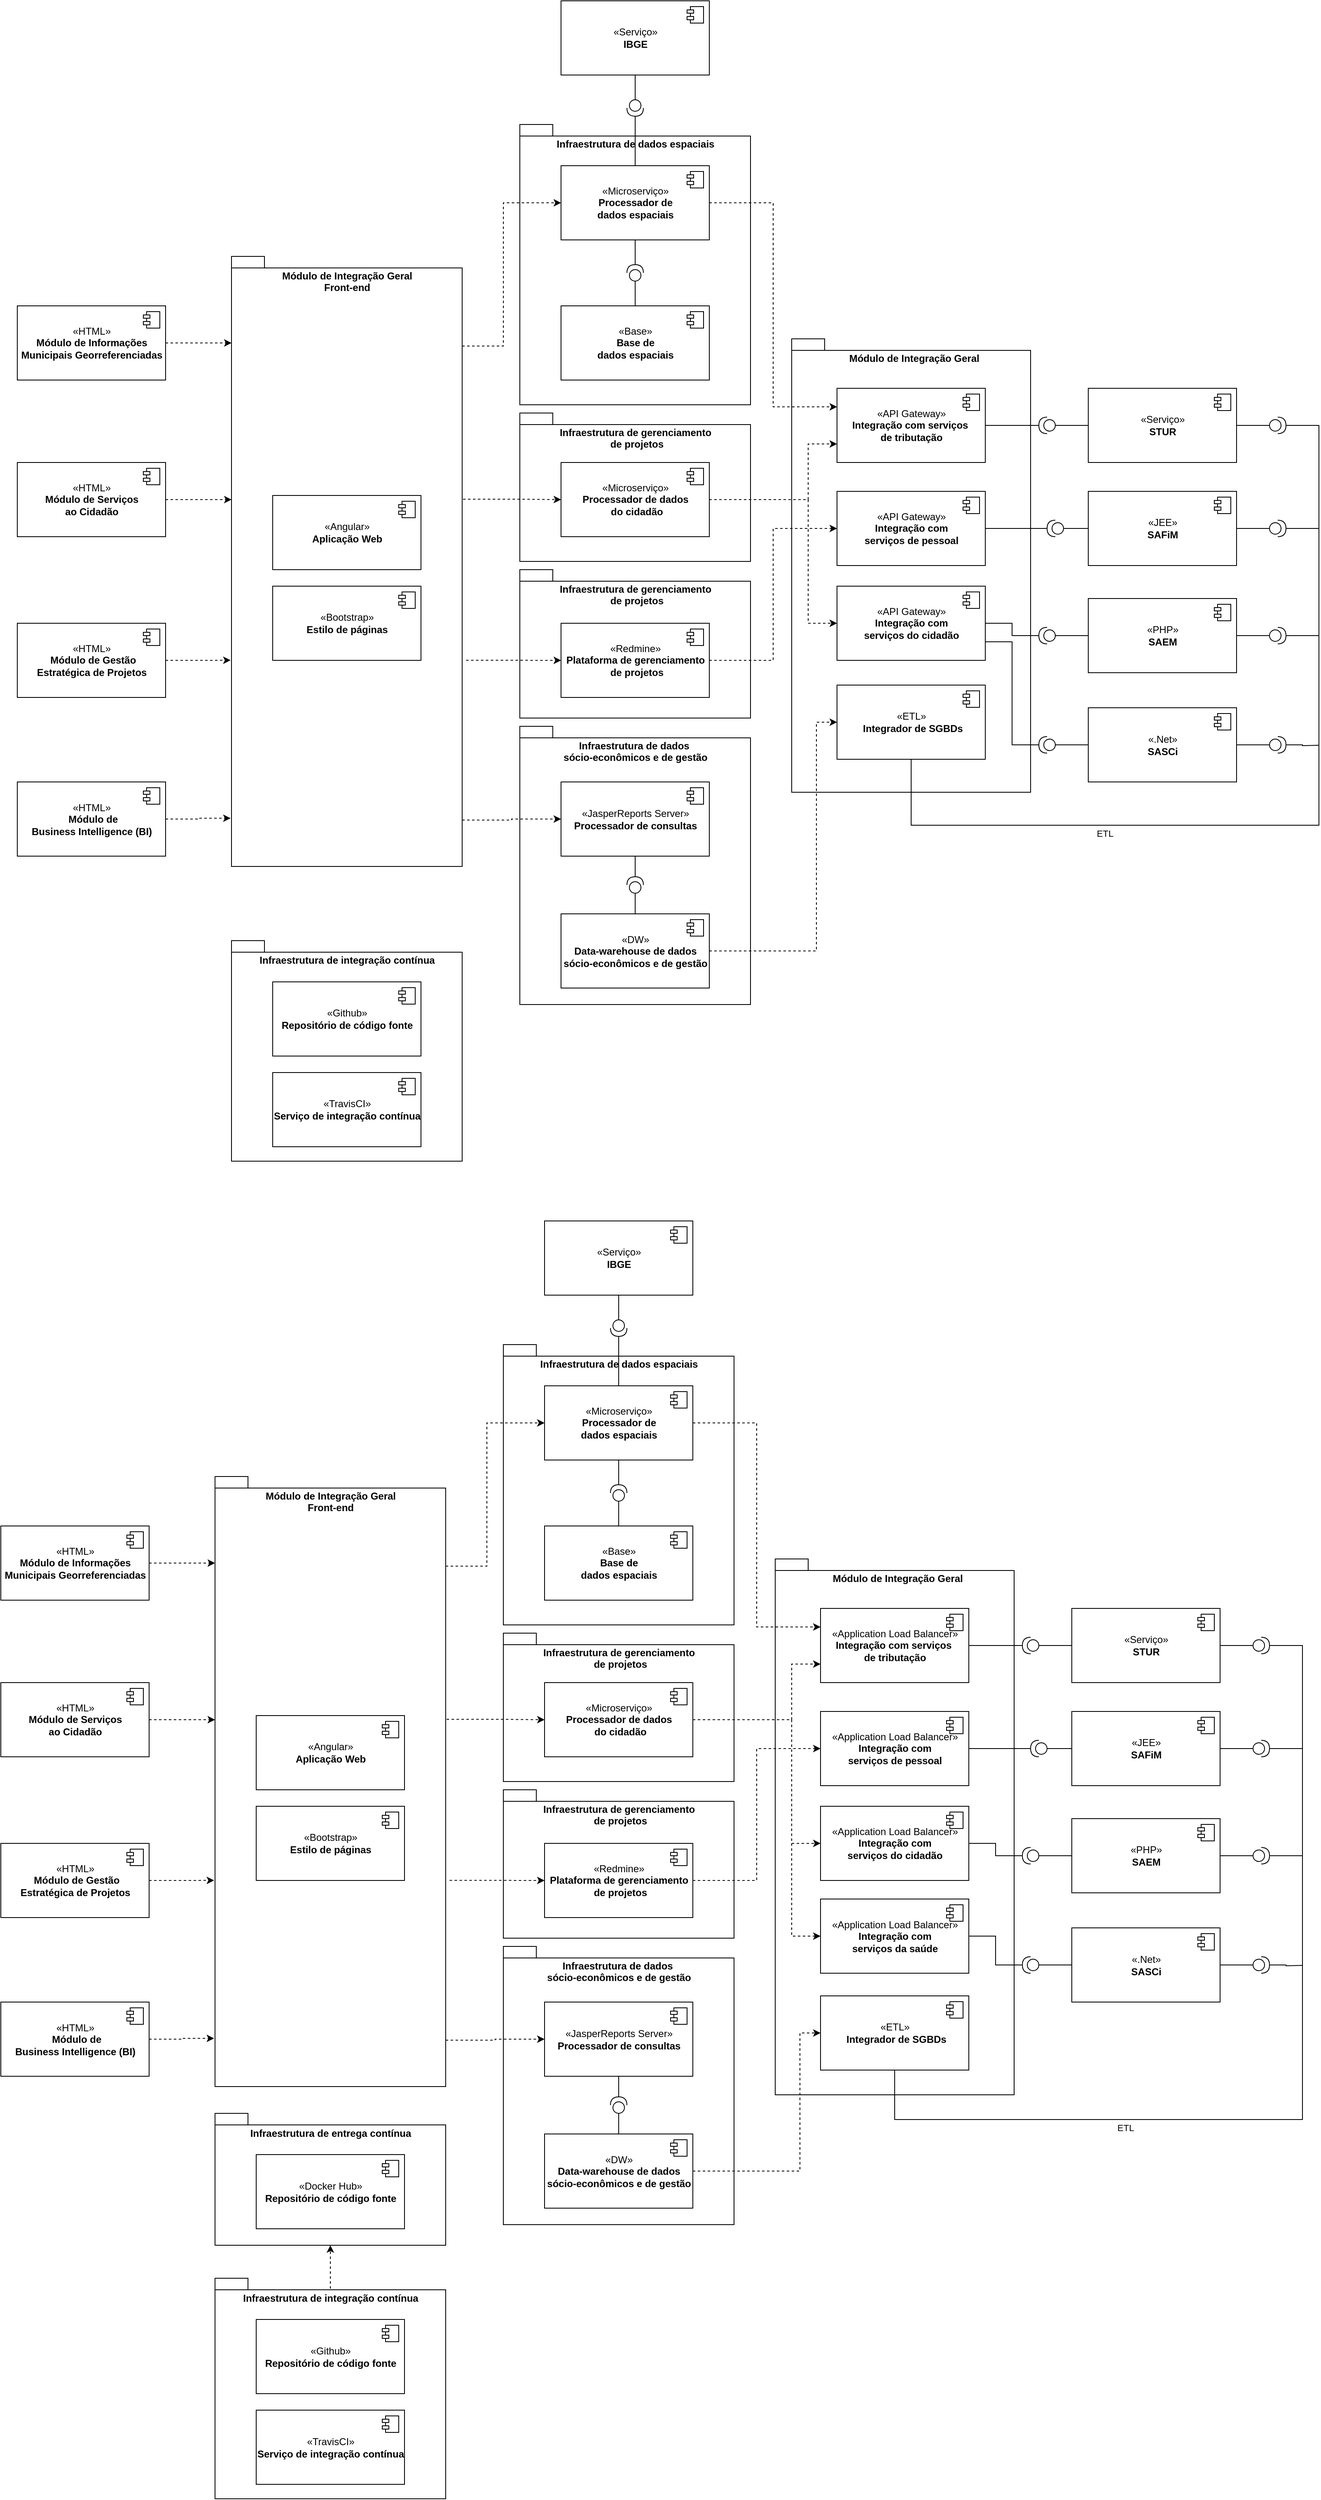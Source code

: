 <mxfile version="13.7.5" type="github">
  <diagram id="_4ZGJ1ERenRfXPxDFYeA" name="Page-1">
    <mxGraphModel dx="1422" dy="801" grid="1" gridSize="10" guides="1" tooltips="1" connect="1" arrows="1" fold="1" page="1" pageScale="1" pageWidth="850" pageHeight="1100" math="0" shadow="0">
      <root>
        <mxCell id="0" />
        <mxCell id="1" parent="0" />
        <mxCell id="njMcTKvhB6I6p_ltmmci-119" value="&lt;b&gt;Infraestrutura de gerenciamento&lt;br&gt;&amp;nbsp;de projetos&lt;/b&gt;" style="shape=folder;fontStyle=1;spacingTop=10;tabWidth=40;tabHeight=14;tabPosition=left;html=1;horizontal=1;labelPosition=center;verticalLabelPosition=middle;align=center;verticalAlign=top;" parent="1" vertex="1">
          <mxGeometry x="640" y="710" width="280" height="180" as="geometry" />
        </mxCell>
        <mxCell id="njMcTKvhB6I6p_ltmmci-59" value="&lt;b&gt;&amp;nbsp; Módulo de Integração Geral&lt;/b&gt;" style="shape=folder;fontStyle=1;spacingTop=10;tabWidth=40;tabHeight=14;tabPosition=left;html=1;horizontal=1;labelPosition=center;verticalLabelPosition=middle;align=center;verticalAlign=top;" parent="1" vertex="1">
          <mxGeometry x="970" y="430" width="290" height="550" as="geometry" />
        </mxCell>
        <mxCell id="njMcTKvhB6I6p_ltmmci-102" value="&lt;b&gt;Infraestrutura de dados&amp;nbsp;&lt;br&gt;&lt;/b&gt;&lt;b&gt;sócio-econômicos e de gestão&lt;/b&gt;" style="shape=folder;fontStyle=1;spacingTop=10;tabWidth=40;tabHeight=14;tabPosition=left;html=1;horizontal=1;labelPosition=center;verticalLabelPosition=middle;align=center;verticalAlign=top;" parent="1" vertex="1">
          <mxGeometry x="640" y="900" width="280" height="337.5" as="geometry" />
        </mxCell>
        <mxCell id="njMcTKvhB6I6p_ltmmci-62" value="&lt;b&gt;Infraestrutura de dados espaciais&lt;/b&gt;" style="shape=folder;fontStyle=1;spacingTop=10;tabWidth=40;tabHeight=14;tabPosition=left;html=1;horizontal=1;labelPosition=center;verticalLabelPosition=middle;align=center;verticalAlign=top;" parent="1" vertex="1">
          <mxGeometry x="640" y="170" width="280" height="340" as="geometry" />
        </mxCell>
        <mxCell id="njMcTKvhB6I6p_ltmmci-41" value="«JEE»&lt;br&gt;&lt;b&gt;SAFiM&lt;/b&gt;" style="html=1;dropTarget=0;" parent="1" vertex="1">
          <mxGeometry x="1330" y="615" width="180" height="90" as="geometry" />
        </mxCell>
        <mxCell id="njMcTKvhB6I6p_ltmmci-42" value="" style="shape=component;jettyWidth=8;jettyHeight=4;" parent="njMcTKvhB6I6p_ltmmci-41" vertex="1">
          <mxGeometry x="1" width="20" height="20" relative="1" as="geometry">
            <mxPoint x="-27" y="7" as="offset" />
          </mxGeometry>
        </mxCell>
        <mxCell id="njMcTKvhB6I6p_ltmmci-43" value="«PHP»&lt;br&gt;&lt;b&gt;SAEM&lt;/b&gt;" style="html=1;dropTarget=0;" parent="1" vertex="1">
          <mxGeometry x="1330" y="745" width="180" height="90" as="geometry" />
        </mxCell>
        <mxCell id="njMcTKvhB6I6p_ltmmci-44" value="" style="shape=component;jettyWidth=8;jettyHeight=4;" parent="njMcTKvhB6I6p_ltmmci-43" vertex="1">
          <mxGeometry x="1" width="20" height="20" relative="1" as="geometry">
            <mxPoint x="-27" y="7" as="offset" />
          </mxGeometry>
        </mxCell>
        <mxCell id="njMcTKvhB6I6p_ltmmci-45" value="«.Net»&lt;br&gt;&lt;b&gt;SASCi&lt;/b&gt;" style="html=1;dropTarget=0;" parent="1" vertex="1">
          <mxGeometry x="1330" y="877.5" width="180" height="90" as="geometry" />
        </mxCell>
        <mxCell id="njMcTKvhB6I6p_ltmmci-46" value="" style="shape=component;jettyWidth=8;jettyHeight=4;" parent="njMcTKvhB6I6p_ltmmci-45" vertex="1">
          <mxGeometry x="1" width="20" height="20" relative="1" as="geometry">
            <mxPoint x="-27" y="7" as="offset" />
          </mxGeometry>
        </mxCell>
        <mxCell id="njMcTKvhB6I6p_ltmmci-86" value="" style="edgeStyle=orthogonalEdgeStyle;rounded=0;orthogonalLoop=1;jettySize=auto;html=1;endArrow=none;endFill=0;strokeColor=#000000;" parent="1" source="njMcTKvhB6I6p_ltmmci-47" target="njMcTKvhB6I6p_ltmmci-85" edge="1">
          <mxGeometry relative="1" as="geometry" />
        </mxCell>
        <mxCell id="njMcTKvhB6I6p_ltmmci-47" value="«Serviço»&lt;br&gt;&lt;b&gt;STUR&lt;/b&gt;" style="html=1;dropTarget=0;" parent="1" vertex="1">
          <mxGeometry x="1330" y="490" width="180" height="90" as="geometry" />
        </mxCell>
        <mxCell id="njMcTKvhB6I6p_ltmmci-48" value="" style="shape=component;jettyWidth=8;jettyHeight=4;" parent="njMcTKvhB6I6p_ltmmci-47" vertex="1">
          <mxGeometry x="1" width="20" height="20" relative="1" as="geometry">
            <mxPoint x="-27" y="7" as="offset" />
          </mxGeometry>
        </mxCell>
        <mxCell id="njMcTKvhB6I6p_ltmmci-49" value="«HTML»&lt;br&gt;&lt;b&gt;Módulo de Informações &lt;br&gt;Municipais Georreferenciadas&lt;/b&gt;" style="html=1;dropTarget=0;" parent="1" vertex="1">
          <mxGeometry x="30" y="390" width="180" height="90" as="geometry" />
        </mxCell>
        <mxCell id="njMcTKvhB6I6p_ltmmci-50" value="" style="shape=component;jettyWidth=8;jettyHeight=4;" parent="njMcTKvhB6I6p_ltmmci-49" vertex="1">
          <mxGeometry x="1" width="20" height="20" relative="1" as="geometry">
            <mxPoint x="-27" y="7" as="offset" />
          </mxGeometry>
        </mxCell>
        <mxCell id="njMcTKvhB6I6p_ltmmci-51" value="«HTML»&lt;br&gt;&lt;b&gt;Módulo de Serviços &lt;br&gt;ao Cidadão&lt;/b&gt;" style="html=1;dropTarget=0;" parent="1" vertex="1">
          <mxGeometry x="30" y="580" width="180" height="90" as="geometry" />
        </mxCell>
        <mxCell id="njMcTKvhB6I6p_ltmmci-52" value="" style="shape=component;jettyWidth=8;jettyHeight=4;" parent="njMcTKvhB6I6p_ltmmci-51" vertex="1">
          <mxGeometry x="1" width="20" height="20" relative="1" as="geometry">
            <mxPoint x="-27" y="7" as="offset" />
          </mxGeometry>
        </mxCell>
        <mxCell id="njMcTKvhB6I6p_ltmmci-53" value="«HTML»&lt;br&gt;&lt;b&gt;&amp;nbsp;Módulo de Gestão &lt;br&gt;Estratégica de Projetos&lt;/b&gt;" style="html=1;dropTarget=0;" parent="1" vertex="1">
          <mxGeometry x="30" y="775" width="180" height="90" as="geometry" />
        </mxCell>
        <mxCell id="njMcTKvhB6I6p_ltmmci-54" value="" style="shape=component;jettyWidth=8;jettyHeight=4;" parent="njMcTKvhB6I6p_ltmmci-53" vertex="1">
          <mxGeometry x="1" width="20" height="20" relative="1" as="geometry">
            <mxPoint x="-27" y="7" as="offset" />
          </mxGeometry>
        </mxCell>
        <mxCell id="njMcTKvhB6I6p_ltmmci-55" value="«HTML»&lt;br&gt;&lt;b&gt;&amp;nbsp;Módulo de &lt;br&gt;Business Intelligence (BI)&lt;/b&gt;" style="html=1;dropTarget=0;" parent="1" vertex="1">
          <mxGeometry x="30" y="967.5" width="180" height="90" as="geometry" />
        </mxCell>
        <mxCell id="njMcTKvhB6I6p_ltmmci-56" value="" style="shape=component;jettyWidth=8;jettyHeight=4;" parent="njMcTKvhB6I6p_ltmmci-55" vertex="1">
          <mxGeometry x="1" width="20" height="20" relative="1" as="geometry">
            <mxPoint x="-27" y="7" as="offset" />
          </mxGeometry>
        </mxCell>
        <mxCell id="njMcTKvhB6I6p_ltmmci-82" value="" style="edgeStyle=orthogonalEdgeStyle;rounded=0;orthogonalLoop=1;jettySize=auto;html=1;endArrow=none;endFill=0;strokeColor=#000000;" parent="1" source="njMcTKvhB6I6p_ltmmci-63" edge="1">
          <mxGeometry relative="1" as="geometry">
            <mxPoint x="780" y="140" as="targetPoint" />
          </mxGeometry>
        </mxCell>
        <mxCell id="njMcTKvhB6I6p_ltmmci-63" value="«Serviço»&lt;br&gt;&lt;b&gt;IBGE&lt;/b&gt;" style="html=1;dropTarget=0;" parent="1" vertex="1">
          <mxGeometry x="690" y="20" width="180" height="90" as="geometry" />
        </mxCell>
        <mxCell id="njMcTKvhB6I6p_ltmmci-64" value="" style="shape=component;jettyWidth=8;jettyHeight=4;" parent="njMcTKvhB6I6p_ltmmci-63" vertex="1">
          <mxGeometry x="1" width="20" height="20" relative="1" as="geometry">
            <mxPoint x="-27" y="7" as="offset" />
          </mxGeometry>
        </mxCell>
        <mxCell id="njMcTKvhB6I6p_ltmmci-153" style="edgeStyle=orthogonalEdgeStyle;rounded=0;orthogonalLoop=1;jettySize=auto;html=1;entryX=0;entryY=0.25;entryDx=0;entryDy=0;dashed=1;endArrow=classic;endFill=1;strokeColor=#000000;" parent="1" source="njMcTKvhB6I6p_ltmmci-67" target="njMcTKvhB6I6p_ltmmci-71" edge="1">
          <mxGeometry relative="1" as="geometry" />
        </mxCell>
        <mxCell id="njMcTKvhB6I6p_ltmmci-67" value="«Microserviço»&lt;br&gt;&lt;b&gt;Processador de &lt;br&gt;dados espaciais&lt;/b&gt;" style="html=1;dropTarget=0;" parent="1" vertex="1">
          <mxGeometry x="690" y="220" width="180" height="90" as="geometry" />
        </mxCell>
        <mxCell id="njMcTKvhB6I6p_ltmmci-68" value="" style="shape=component;jettyWidth=8;jettyHeight=4;" parent="njMcTKvhB6I6p_ltmmci-67" vertex="1">
          <mxGeometry x="1" width="20" height="20" relative="1" as="geometry">
            <mxPoint x="-27" y="7" as="offset" />
          </mxGeometry>
        </mxCell>
        <mxCell id="njMcTKvhB6I6p_ltmmci-69" value="«Base»&lt;br&gt;&lt;b&gt;Base de &lt;br&gt;dados espaciais&lt;/b&gt;" style="html=1;dropTarget=0;" parent="1" vertex="1">
          <mxGeometry x="690" y="390" width="180" height="90" as="geometry" />
        </mxCell>
        <mxCell id="njMcTKvhB6I6p_ltmmci-70" value="" style="shape=component;jettyWidth=8;jettyHeight=4;" parent="njMcTKvhB6I6p_ltmmci-69" vertex="1">
          <mxGeometry x="1" width="20" height="20" relative="1" as="geometry">
            <mxPoint x="-27" y="7" as="offset" />
          </mxGeometry>
        </mxCell>
        <mxCell id="njMcTKvhB6I6p_ltmmci-71" value="«API Gateway»&lt;br&gt;&lt;b&gt;Integração com serviços&amp;nbsp;&lt;br&gt;de tributação&lt;br&gt;&lt;/b&gt;" style="html=1;dropTarget=0;" parent="1" vertex="1">
          <mxGeometry x="1025" y="490" width="180" height="90" as="geometry" />
        </mxCell>
        <mxCell id="njMcTKvhB6I6p_ltmmci-72" value="" style="shape=component;jettyWidth=8;jettyHeight=4;" parent="njMcTKvhB6I6p_ltmmci-71" vertex="1">
          <mxGeometry x="1" width="20" height="20" relative="1" as="geometry">
            <mxPoint x="-27" y="7" as="offset" />
          </mxGeometry>
        </mxCell>
        <mxCell id="njMcTKvhB6I6p_ltmmci-83" value="" style="edgeStyle=orthogonalEdgeStyle;rounded=0;orthogonalLoop=1;jettySize=auto;html=1;endArrow=none;endFill=0;strokeColor=#000000;" parent="1" source="njMcTKvhB6I6p_ltmmci-81" target="njMcTKvhB6I6p_ltmmci-67" edge="1">
          <mxGeometry relative="1" as="geometry" />
        </mxCell>
        <mxCell id="njMcTKvhB6I6p_ltmmci-81" value="" style="shape=providedRequiredInterface;html=1;verticalLabelPosition=bottom;rotation=90;" parent="1" vertex="1">
          <mxGeometry x="770" y="140" width="20" height="20" as="geometry" />
        </mxCell>
        <mxCell id="njMcTKvhB6I6p_ltmmci-148" value="" style="edgeStyle=orthogonalEdgeStyle;rounded=0;orthogonalLoop=1;jettySize=auto;html=1;endArrow=none;endFill=0;strokeColor=#000000;" parent="1" source="njMcTKvhB6I6p_ltmmci-85" target="njMcTKvhB6I6p_ltmmci-71" edge="1">
          <mxGeometry relative="1" as="geometry" />
        </mxCell>
        <mxCell id="njMcTKvhB6I6p_ltmmci-85" value="" style="shape=providedRequiredInterface;html=1;verticalLabelPosition=bottom;rotation=-180;" parent="1" vertex="1">
          <mxGeometry x="1270" y="525" width="20" height="20" as="geometry" />
        </mxCell>
        <mxCell id="njMcTKvhB6I6p_ltmmci-88" value="«ETL»&lt;br&gt;&lt;b&gt;&amp;nbsp;Integrador de SGBDs&lt;br&gt;&lt;/b&gt;" style="html=1;dropTarget=0;" parent="1" vertex="1">
          <mxGeometry x="1025" y="850" width="180" height="90" as="geometry" />
        </mxCell>
        <mxCell id="njMcTKvhB6I6p_ltmmci-89" value="" style="shape=component;jettyWidth=8;jettyHeight=4;" parent="njMcTKvhB6I6p_ltmmci-88" vertex="1">
          <mxGeometry x="1" width="20" height="20" relative="1" as="geometry">
            <mxPoint x="-27" y="7" as="offset" />
          </mxGeometry>
        </mxCell>
        <mxCell id="njMcTKvhB6I6p_ltmmci-123" value="" style="edgeStyle=orthogonalEdgeStyle;rounded=0;orthogonalLoop=1;jettySize=auto;html=1;endArrow=none;endFill=0;strokeColor=#000000;" parent="1" source="njMcTKvhB6I6p_ltmmci-93" target="njMcTKvhB6I6p_ltmmci-41" edge="1">
          <mxGeometry relative="1" as="geometry" />
        </mxCell>
        <mxCell id="njMcTKvhB6I6p_ltmmci-157" style="edgeStyle=orthogonalEdgeStyle;rounded=0;orthogonalLoop=1;jettySize=auto;html=1;entryX=1;entryY=0.5;entryDx=0;entryDy=0;endArrow=none;endFill=0;strokeColor=#000000;" parent="1" source="njMcTKvhB6I6p_ltmmci-93" target="njMcTKvhB6I6p_ltmmci-155" edge="1">
          <mxGeometry relative="1" as="geometry" />
        </mxCell>
        <mxCell id="njMcTKvhB6I6p_ltmmci-93" value="" style="shape=providedRequiredInterface;html=1;verticalLabelPosition=bottom;rotation=-180;" parent="1" vertex="1">
          <mxGeometry x="1280" y="650" width="20" height="20" as="geometry" />
        </mxCell>
        <mxCell id="njMcTKvhB6I6p_ltmmci-128" value="" style="edgeStyle=orthogonalEdgeStyle;rounded=0;orthogonalLoop=1;jettySize=auto;html=1;endArrow=none;endFill=0;strokeColor=#000000;" parent="1" source="njMcTKvhB6I6p_ltmmci-97" target="njMcTKvhB6I6p_ltmmci-43" edge="1">
          <mxGeometry relative="1" as="geometry" />
        </mxCell>
        <mxCell id="njMcTKvhB6I6p_ltmmci-168" style="edgeStyle=orthogonalEdgeStyle;rounded=0;orthogonalLoop=1;jettySize=auto;html=1;entryX=1;entryY=0.5;entryDx=0;entryDy=0;endArrow=none;endFill=0;strokeColor=#000000;" parent="1" source="njMcTKvhB6I6p_ltmmci-97" target="njMcTKvhB6I6p_ltmmci-166" edge="1">
          <mxGeometry relative="1" as="geometry" />
        </mxCell>
        <mxCell id="njMcTKvhB6I6p_ltmmci-97" value="" style="shape=providedRequiredInterface;html=1;verticalLabelPosition=bottom;rotation=-180;" parent="1" vertex="1">
          <mxGeometry x="1270" y="780" width="20" height="20" as="geometry" />
        </mxCell>
        <mxCell id="njMcTKvhB6I6p_ltmmci-104" style="edgeStyle=orthogonalEdgeStyle;rounded=0;orthogonalLoop=1;jettySize=auto;html=1;dashed=1;endArrow=classic;endFill=1;strokeColor=#000000;" parent="1" source="njMcTKvhB6I6p_ltmmci-98" target="njMcTKvhB6I6p_ltmmci-88" edge="1">
          <mxGeometry relative="1" as="geometry">
            <Array as="points">
              <mxPoint x="1000" y="1172" />
              <mxPoint x="1000" y="895" />
            </Array>
          </mxGeometry>
        </mxCell>
        <mxCell id="njMcTKvhB6I6p_ltmmci-98" value="«DW»&lt;br&gt;&lt;b&gt;Data-warehouse&amp;nbsp;de dados &lt;br&gt;sócio-econômicos e de gestão&lt;/b&gt;" style="html=1;dropTarget=0;" parent="1" vertex="1">
          <mxGeometry x="690" y="1127.5" width="180" height="90" as="geometry" />
        </mxCell>
        <mxCell id="njMcTKvhB6I6p_ltmmci-99" value="" style="shape=component;jettyWidth=8;jettyHeight=4;" parent="njMcTKvhB6I6p_ltmmci-98" vertex="1">
          <mxGeometry x="1" width="20" height="20" relative="1" as="geometry">
            <mxPoint x="-27" y="7" as="offset" />
          </mxGeometry>
        </mxCell>
        <mxCell id="njMcTKvhB6I6p_ltmmci-100" value="«JasperReports Server»&lt;br&gt;&lt;b&gt;Processador de consultas&lt;/b&gt;" style="html=1;dropTarget=0;" parent="1" vertex="1">
          <mxGeometry x="690" y="967.5" width="180" height="90" as="geometry" />
        </mxCell>
        <mxCell id="njMcTKvhB6I6p_ltmmci-101" value="" style="shape=component;jettyWidth=8;jettyHeight=4;" parent="njMcTKvhB6I6p_ltmmci-100" vertex="1">
          <mxGeometry x="1" width="20" height="20" relative="1" as="geometry">
            <mxPoint x="-27" y="7" as="offset" />
          </mxGeometry>
        </mxCell>
        <mxCell id="njMcTKvhB6I6p_ltmmci-117" value="" style="edgeStyle=orthogonalEdgeStyle;rounded=0;orthogonalLoop=1;jettySize=auto;html=1;endArrow=none;endFill=0;strokeColor=#000000;" parent="1" source="njMcTKvhB6I6p_ltmmci-105" target="njMcTKvhB6I6p_ltmmci-98" edge="1">
          <mxGeometry relative="1" as="geometry" />
        </mxCell>
        <mxCell id="njMcTKvhB6I6p_ltmmci-118" value="" style="edgeStyle=orthogonalEdgeStyle;rounded=0;orthogonalLoop=1;jettySize=auto;html=1;endArrow=none;endFill=0;strokeColor=#000000;" parent="1" source="njMcTKvhB6I6p_ltmmci-105" target="njMcTKvhB6I6p_ltmmci-100" edge="1">
          <mxGeometry relative="1" as="geometry" />
        </mxCell>
        <mxCell id="njMcTKvhB6I6p_ltmmci-105" value="" style="shape=providedRequiredInterface;html=1;verticalLabelPosition=bottom;rotation=-180;direction=south;" parent="1" vertex="1">
          <mxGeometry x="770" y="1082.5" width="20" height="20" as="geometry" />
        </mxCell>
        <mxCell id="njMcTKvhB6I6p_ltmmci-115" value="" style="edgeStyle=orthogonalEdgeStyle;rounded=0;orthogonalLoop=1;jettySize=auto;html=1;endArrow=none;endFill=0;strokeColor=#000000;" parent="1" source="njMcTKvhB6I6p_ltmmci-113" target="njMcTKvhB6I6p_ltmmci-67" edge="1">
          <mxGeometry relative="1" as="geometry" />
        </mxCell>
        <mxCell id="njMcTKvhB6I6p_ltmmci-116" value="" style="edgeStyle=orthogonalEdgeStyle;rounded=0;orthogonalLoop=1;jettySize=auto;html=1;endArrow=none;endFill=0;strokeColor=#000000;" parent="1" source="njMcTKvhB6I6p_ltmmci-113" target="njMcTKvhB6I6p_ltmmci-69" edge="1">
          <mxGeometry relative="1" as="geometry" />
        </mxCell>
        <mxCell id="njMcTKvhB6I6p_ltmmci-113" value="" style="shape=providedRequiredInterface;html=1;verticalLabelPosition=bottom;rotation=-180;direction=south;" parent="1" vertex="1">
          <mxGeometry x="770" y="340" width="20" height="20" as="geometry" />
        </mxCell>
        <mxCell id="njMcTKvhB6I6p_ltmmci-162" style="edgeStyle=orthogonalEdgeStyle;rounded=0;orthogonalLoop=1;jettySize=auto;html=1;exitX=1;exitY=0.5;exitDx=0;exitDy=0;entryX=0;entryY=0.5;entryDx=0;entryDy=0;dashed=1;endArrow=classic;endFill=1;strokeColor=#000000;" parent="1" source="njMcTKvhB6I6p_ltmmci-120" target="njMcTKvhB6I6p_ltmmci-155" edge="1">
          <mxGeometry relative="1" as="geometry" />
        </mxCell>
        <mxCell id="njMcTKvhB6I6p_ltmmci-120" value="«Redmine»&lt;br&gt;&lt;b&gt;Plataforma de gerenciamento&lt;br&gt;&amp;nbsp;de projetos&lt;/b&gt;" style="html=1;dropTarget=0;" parent="1" vertex="1">
          <mxGeometry x="690" y="775" width="180" height="90" as="geometry" />
        </mxCell>
        <mxCell id="njMcTKvhB6I6p_ltmmci-121" value="" style="shape=component;jettyWidth=8;jettyHeight=4;" parent="njMcTKvhB6I6p_ltmmci-120" vertex="1">
          <mxGeometry x="1" width="20" height="20" relative="1" as="geometry">
            <mxPoint x="-27" y="7" as="offset" />
          </mxGeometry>
        </mxCell>
        <mxCell id="njMcTKvhB6I6p_ltmmci-127" value="" style="edgeStyle=orthogonalEdgeStyle;rounded=0;orthogonalLoop=1;jettySize=auto;html=1;endArrow=none;endFill=0;strokeColor=#000000;" parent="1" source="njMcTKvhB6I6p_ltmmci-126" target="njMcTKvhB6I6p_ltmmci-45" edge="1">
          <mxGeometry relative="1" as="geometry" />
        </mxCell>
        <mxCell id="njMcTKvhB6I6p_ltmmci-169" style="edgeStyle=orthogonalEdgeStyle;rounded=0;orthogonalLoop=1;jettySize=auto;html=1;entryX=1;entryY=0.75;entryDx=0;entryDy=0;endArrow=none;endFill=0;strokeColor=#000000;" parent="1" source="njMcTKvhB6I6p_ltmmci-126" target="njMcTKvhB6I6p_ltmmci-166" edge="1">
          <mxGeometry relative="1" as="geometry" />
        </mxCell>
        <mxCell id="njMcTKvhB6I6p_ltmmci-126" value="" style="shape=providedRequiredInterface;html=1;verticalLabelPosition=bottom;rotation=-180;" parent="1" vertex="1">
          <mxGeometry x="1270" y="912.5" width="20" height="20" as="geometry" />
        </mxCell>
        <mxCell id="njMcTKvhB6I6p_ltmmci-135" value="" style="edgeStyle=orthogonalEdgeStyle;rounded=0;orthogonalLoop=1;jettySize=auto;html=1;endArrow=none;endFill=0;strokeColor=#000000;" parent="1" source="njMcTKvhB6I6p_ltmmci-134" target="njMcTKvhB6I6p_ltmmci-45" edge="1">
          <mxGeometry relative="1" as="geometry" />
        </mxCell>
        <mxCell id="njMcTKvhB6I6p_ltmmci-145" style="edgeStyle=orthogonalEdgeStyle;rounded=0;orthogonalLoop=1;jettySize=auto;html=1;endArrow=none;endFill=0;strokeColor=#000000;" parent="1" source="njMcTKvhB6I6p_ltmmci-134" edge="1">
          <mxGeometry relative="1" as="geometry">
            <mxPoint x="1610" y="923" as="targetPoint" />
          </mxGeometry>
        </mxCell>
        <mxCell id="njMcTKvhB6I6p_ltmmci-134" value="" style="shape=providedRequiredInterface;html=1;verticalLabelPosition=bottom;rotation=-180;direction=west;" parent="1" vertex="1">
          <mxGeometry x="1550" y="912.5" width="20" height="20" as="geometry" />
        </mxCell>
        <mxCell id="njMcTKvhB6I6p_ltmmci-141" value="" style="edgeStyle=orthogonalEdgeStyle;rounded=0;orthogonalLoop=1;jettySize=auto;html=1;endArrow=none;endFill=0;strokeColor=#000000;" parent="1" source="njMcTKvhB6I6p_ltmmci-136" target="njMcTKvhB6I6p_ltmmci-43" edge="1">
          <mxGeometry relative="1" as="geometry" />
        </mxCell>
        <mxCell id="njMcTKvhB6I6p_ltmmci-144" style="edgeStyle=orthogonalEdgeStyle;rounded=0;orthogonalLoop=1;jettySize=auto;html=1;endArrow=none;endFill=0;strokeColor=#000000;" parent="1" source="njMcTKvhB6I6p_ltmmci-136" edge="1">
          <mxGeometry relative="1" as="geometry">
            <mxPoint x="1610" y="790" as="targetPoint" />
          </mxGeometry>
        </mxCell>
        <mxCell id="njMcTKvhB6I6p_ltmmci-136" value="" style="shape=providedRequiredInterface;html=1;verticalLabelPosition=bottom;rotation=-180;direction=west;" parent="1" vertex="1">
          <mxGeometry x="1550" y="780" width="20" height="20" as="geometry" />
        </mxCell>
        <mxCell id="njMcTKvhB6I6p_ltmmci-140" value="" style="edgeStyle=orthogonalEdgeStyle;rounded=0;orthogonalLoop=1;jettySize=auto;html=1;endArrow=none;endFill=0;strokeColor=#000000;" parent="1" source="njMcTKvhB6I6p_ltmmci-137" target="njMcTKvhB6I6p_ltmmci-41" edge="1">
          <mxGeometry relative="1" as="geometry" />
        </mxCell>
        <mxCell id="njMcTKvhB6I6p_ltmmci-143" style="edgeStyle=orthogonalEdgeStyle;rounded=0;orthogonalLoop=1;jettySize=auto;html=1;endArrow=none;endFill=0;strokeColor=#000000;" parent="1" source="njMcTKvhB6I6p_ltmmci-137" edge="1">
          <mxGeometry relative="1" as="geometry">
            <mxPoint x="1610" y="660" as="targetPoint" />
          </mxGeometry>
        </mxCell>
        <mxCell id="njMcTKvhB6I6p_ltmmci-137" value="" style="shape=providedRequiredInterface;html=1;verticalLabelPosition=bottom;rotation=-180;direction=west;" parent="1" vertex="1">
          <mxGeometry x="1550" y="650" width="20" height="20" as="geometry" />
        </mxCell>
        <mxCell id="njMcTKvhB6I6p_ltmmci-139" value="" style="edgeStyle=orthogonalEdgeStyle;rounded=0;orthogonalLoop=1;jettySize=auto;html=1;endArrow=none;endFill=0;strokeColor=#000000;" parent="1" source="njMcTKvhB6I6p_ltmmci-138" target="njMcTKvhB6I6p_ltmmci-47" edge="1">
          <mxGeometry relative="1" as="geometry" />
        </mxCell>
        <mxCell id="njMcTKvhB6I6p_ltmmci-142" style="edgeStyle=orthogonalEdgeStyle;rounded=0;orthogonalLoop=1;jettySize=auto;html=1;entryX=0.5;entryY=1;entryDx=0;entryDy=0;endArrow=none;endFill=0;strokeColor=#000000;" parent="1" source="njMcTKvhB6I6p_ltmmci-138" target="njMcTKvhB6I6p_ltmmci-88" edge="1">
          <mxGeometry relative="1" as="geometry">
            <Array as="points">
              <mxPoint x="1610" y="535" />
              <mxPoint x="1610" y="1020" />
              <mxPoint x="1115" y="1020" />
            </Array>
          </mxGeometry>
        </mxCell>
        <mxCell id="njMcTKvhB6I6p_ltmmci-196" value="ETL" style="edgeLabel;html=1;align=center;verticalAlign=middle;resizable=0;points=[];" parent="njMcTKvhB6I6p_ltmmci-142" vertex="1" connectable="0">
          <mxGeometry x="0.284" y="2" relative="1" as="geometry">
            <mxPoint x="-78.94" y="8" as="offset" />
          </mxGeometry>
        </mxCell>
        <mxCell id="njMcTKvhB6I6p_ltmmci-138" value="" style="shape=providedRequiredInterface;html=1;verticalLabelPosition=bottom;rotation=-180;direction=west;" parent="1" vertex="1">
          <mxGeometry x="1550" y="525" width="20" height="20" as="geometry" />
        </mxCell>
        <mxCell id="njMcTKvhB6I6p_ltmmci-155" value="«API Gateway»&lt;br&gt;&lt;b&gt;Integração com &lt;br&gt;serviços de pessoal&lt;/b&gt;" style="html=1;dropTarget=0;" parent="1" vertex="1">
          <mxGeometry x="1025" y="615" width="180" height="90" as="geometry" />
        </mxCell>
        <mxCell id="njMcTKvhB6I6p_ltmmci-156" value="" style="shape=component;jettyWidth=8;jettyHeight=4;" parent="njMcTKvhB6I6p_ltmmci-155" vertex="1">
          <mxGeometry x="1" width="20" height="20" relative="1" as="geometry">
            <mxPoint x="-27" y="7" as="offset" />
          </mxGeometry>
        </mxCell>
        <mxCell id="njMcTKvhB6I6p_ltmmci-158" value="&lt;b&gt;Infraestrutura de gerenciamento&lt;br&gt;&amp;nbsp;de projetos&lt;/b&gt;" style="shape=folder;fontStyle=1;spacingTop=10;tabWidth=40;tabHeight=14;tabPosition=left;html=1;horizontal=1;labelPosition=center;verticalLabelPosition=middle;align=center;verticalAlign=top;" parent="1" vertex="1">
          <mxGeometry x="640" y="520" width="280" height="180" as="geometry" />
        </mxCell>
        <mxCell id="njMcTKvhB6I6p_ltmmci-165" style="edgeStyle=orthogonalEdgeStyle;rounded=0;orthogonalLoop=1;jettySize=auto;html=1;entryX=0;entryY=0.75;entryDx=0;entryDy=0;dashed=1;endArrow=classic;endFill=1;strokeColor=#000000;" parent="1" source="njMcTKvhB6I6p_ltmmci-159" target="njMcTKvhB6I6p_ltmmci-71" edge="1">
          <mxGeometry relative="1" as="geometry">
            <Array as="points">
              <mxPoint x="990" y="625" />
              <mxPoint x="990" y="558" />
            </Array>
          </mxGeometry>
        </mxCell>
        <mxCell id="njMcTKvhB6I6p_ltmmci-173" style="edgeStyle=orthogonalEdgeStyle;rounded=0;orthogonalLoop=1;jettySize=auto;html=1;entryX=0;entryY=0.5;entryDx=0;entryDy=0;endArrow=classic;endFill=1;strokeColor=#000000;dashed=1;" parent="1" source="njMcTKvhB6I6p_ltmmci-159" target="njMcTKvhB6I6p_ltmmci-166" edge="1">
          <mxGeometry relative="1" as="geometry">
            <Array as="points">
              <mxPoint x="990" y="625" />
              <mxPoint x="990" y="775" />
            </Array>
          </mxGeometry>
        </mxCell>
        <mxCell id="njMcTKvhB6I6p_ltmmci-159" value="«Microserviço»&lt;br&gt;&lt;b&gt;Processador de dados&lt;br&gt;&amp;nbsp;do&amp;nbsp;cidadão&lt;/b&gt;" style="html=1;dropTarget=0;" parent="1" vertex="1">
          <mxGeometry x="690" y="580" width="180" height="90" as="geometry" />
        </mxCell>
        <mxCell id="njMcTKvhB6I6p_ltmmci-160" value="" style="shape=component;jettyWidth=8;jettyHeight=4;" parent="njMcTKvhB6I6p_ltmmci-159" vertex="1">
          <mxGeometry x="1" width="20" height="20" relative="1" as="geometry">
            <mxPoint x="-27" y="7" as="offset" />
          </mxGeometry>
        </mxCell>
        <mxCell id="njMcTKvhB6I6p_ltmmci-166" value="«API Gateway»&lt;br&gt;&lt;b&gt;Integração com &lt;br&gt;serviços do cidadão&lt;/b&gt;" style="html=1;dropTarget=0;" parent="1" vertex="1">
          <mxGeometry x="1025" y="730" width="180" height="90" as="geometry" />
        </mxCell>
        <mxCell id="njMcTKvhB6I6p_ltmmci-167" value="" style="shape=component;jettyWidth=8;jettyHeight=4;" parent="njMcTKvhB6I6p_ltmmci-166" vertex="1">
          <mxGeometry x="1" width="20" height="20" relative="1" as="geometry">
            <mxPoint x="-27" y="7" as="offset" />
          </mxGeometry>
        </mxCell>
        <mxCell id="njMcTKvhB6I6p_ltmmci-170" value="&lt;b&gt;Módulo de Integração Geral&lt;br&gt;Front-end&lt;br&gt;&lt;/b&gt;" style="shape=folder;fontStyle=1;spacingTop=10;tabWidth=40;tabHeight=14;tabPosition=left;html=1;horizontal=1;labelPosition=center;verticalLabelPosition=middle;align=center;verticalAlign=top;" parent="1" vertex="1">
          <mxGeometry x="290" y="330" width="280" height="740" as="geometry" />
        </mxCell>
        <mxCell id="njMcTKvhB6I6p_ltmmci-171" value="«Angular»&lt;br&gt;&lt;b&gt;Aplicação Web&lt;/b&gt;" style="html=1;dropTarget=0;" parent="1" vertex="1">
          <mxGeometry x="340" y="620" width="180" height="90" as="geometry" />
        </mxCell>
        <mxCell id="njMcTKvhB6I6p_ltmmci-172" value="" style="shape=component;jettyWidth=8;jettyHeight=4;" parent="njMcTKvhB6I6p_ltmmci-171" vertex="1">
          <mxGeometry x="1" width="20" height="20" relative="1" as="geometry">
            <mxPoint x="-27" y="7" as="offset" />
          </mxGeometry>
        </mxCell>
        <mxCell id="njMcTKvhB6I6p_ltmmci-103" style="edgeStyle=orthogonalEdgeStyle;rounded=0;orthogonalLoop=1;jettySize=auto;html=1;entryX=0;entryY=0.5;entryDx=0;entryDy=0;endArrow=classic;endFill=1;strokeColor=#000000;dashed=1;exitX=1;exitY=0.924;exitDx=0;exitDy=0;exitPerimeter=0;" parent="1" source="njMcTKvhB6I6p_ltmmci-170" target="njMcTKvhB6I6p_ltmmci-100" edge="1">
          <mxGeometry relative="1" as="geometry">
            <mxPoint x="519" y="1013" as="sourcePoint" />
            <Array as="points" />
          </mxGeometry>
        </mxCell>
        <mxCell id="njMcTKvhB6I6p_ltmmci-122" style="edgeStyle=orthogonalEdgeStyle;rounded=0;orthogonalLoop=1;jettySize=auto;html=1;entryX=0;entryY=0.5;entryDx=0;entryDy=0;endArrow=classic;endFill=1;strokeColor=#000000;dashed=1;exitX=1.017;exitY=0.662;exitDx=0;exitDy=0;exitPerimeter=0;" parent="1" source="njMcTKvhB6I6p_ltmmci-170" target="njMcTKvhB6I6p_ltmmci-120" edge="1">
          <mxGeometry relative="1" as="geometry">
            <mxPoint x="520.0" y="820" as="sourcePoint" />
          </mxGeometry>
        </mxCell>
        <mxCell id="njMcTKvhB6I6p_ltmmci-164" style="edgeStyle=orthogonalEdgeStyle;rounded=0;orthogonalLoop=1;jettySize=auto;html=1;dashed=1;endArrow=classic;endFill=1;strokeColor=#000000;exitX=1.004;exitY=0.398;exitDx=0;exitDy=0;exitPerimeter=0;" parent="1" source="njMcTKvhB6I6p_ltmmci-170" target="njMcTKvhB6I6p_ltmmci-159" edge="1">
          <mxGeometry relative="1" as="geometry">
            <mxPoint x="590" y="625" as="sourcePoint" />
          </mxGeometry>
        </mxCell>
        <mxCell id="njMcTKvhB6I6p_ltmmci-78" style="edgeStyle=orthogonalEdgeStyle;rounded=0;orthogonalLoop=1;jettySize=auto;html=1;dashed=1;endArrow=classic;endFill=1;strokeColor=#000000;exitX=1;exitY=0.147;exitDx=0;exitDy=0;exitPerimeter=0;" parent="1" source="njMcTKvhB6I6p_ltmmci-170" target="njMcTKvhB6I6p_ltmmci-67" edge="1">
          <mxGeometry relative="1" as="geometry">
            <mxPoint x="590" y="439" as="sourcePoint" />
            <Array as="points">
              <mxPoint x="620" y="439" />
              <mxPoint x="620" y="265" />
            </Array>
          </mxGeometry>
        </mxCell>
        <mxCell id="njMcTKvhB6I6p_ltmmci-174" style="edgeStyle=orthogonalEdgeStyle;rounded=0;orthogonalLoop=1;jettySize=auto;html=1;dashed=1;endArrow=classic;endFill=1;strokeColor=#000000;entryX=-0.004;entryY=0.921;entryDx=0;entryDy=0;entryPerimeter=0;" parent="1" source="njMcTKvhB6I6p_ltmmci-55" target="njMcTKvhB6I6p_ltmmci-170" edge="1">
          <mxGeometry relative="1" as="geometry">
            <mxPoint x="270" y="1011" as="targetPoint" />
          </mxGeometry>
        </mxCell>
        <mxCell id="njMcTKvhB6I6p_ltmmci-179" style="edgeStyle=orthogonalEdgeStyle;rounded=0;orthogonalLoop=1;jettySize=auto;html=1;dashed=1;endArrow=classic;endFill=1;strokeColor=#000000;" parent="1" source="njMcTKvhB6I6p_ltmmci-51" edge="1">
          <mxGeometry relative="1" as="geometry">
            <mxPoint x="210" y="625" as="sourcePoint" />
            <mxPoint x="290" y="625" as="targetPoint" />
          </mxGeometry>
        </mxCell>
        <mxCell id="njMcTKvhB6I6p_ltmmci-182" style="edgeStyle=orthogonalEdgeStyle;rounded=0;orthogonalLoop=1;jettySize=auto;html=1;entryX=-0.004;entryY=0.662;entryDx=0;entryDy=0;endArrow=classic;endFill=1;strokeColor=#000000;dashed=1;entryPerimeter=0;" parent="1" source="njMcTKvhB6I6p_ltmmci-53" target="njMcTKvhB6I6p_ltmmci-170" edge="1">
          <mxGeometry relative="1" as="geometry">
            <mxPoint x="210" y="820" as="sourcePoint" />
            <mxPoint x="340" y="820" as="targetPoint" />
          </mxGeometry>
        </mxCell>
        <mxCell id="njMcTKvhB6I6p_ltmmci-185" style="edgeStyle=orthogonalEdgeStyle;rounded=0;orthogonalLoop=1;jettySize=auto;html=1;dashed=1;endArrow=classic;endFill=1;strokeColor=#000000;" parent="1" source="njMcTKvhB6I6p_ltmmci-49" edge="1">
          <mxGeometry relative="1" as="geometry">
            <mxPoint x="290" y="435" as="targetPoint" />
          </mxGeometry>
        </mxCell>
        <mxCell id="njMcTKvhB6I6p_ltmmci-186" value="«Bootstrap»&lt;br&gt;&lt;b&gt;Estilo de páginas&lt;/b&gt;" style="html=1;dropTarget=0;" parent="1" vertex="1">
          <mxGeometry x="340" y="730" width="180" height="90" as="geometry" />
        </mxCell>
        <mxCell id="njMcTKvhB6I6p_ltmmci-187" value="" style="shape=component;jettyWidth=8;jettyHeight=4;" parent="njMcTKvhB6I6p_ltmmci-186" vertex="1">
          <mxGeometry x="1" width="20" height="20" relative="1" as="geometry">
            <mxPoint x="-27" y="7" as="offset" />
          </mxGeometry>
        </mxCell>
        <mxCell id="njMcTKvhB6I6p_ltmmci-188" value="&lt;b&gt;Infraestrutura de integração contínua&lt;br&gt;&lt;/b&gt;" style="shape=folder;fontStyle=1;spacingTop=10;tabWidth=40;tabHeight=14;tabPosition=left;html=1;horizontal=1;labelPosition=center;verticalLabelPosition=middle;align=center;verticalAlign=top;" parent="1" vertex="1">
          <mxGeometry x="290" y="1160" width="280" height="267.5" as="geometry" />
        </mxCell>
        <mxCell id="njMcTKvhB6I6p_ltmmci-189" value="«Github»&lt;br&gt;&lt;b&gt;Repositório de código fonte&lt;/b&gt;" style="html=1;dropTarget=0;" parent="1" vertex="1">
          <mxGeometry x="340" y="1210" width="180" height="90" as="geometry" />
        </mxCell>
        <mxCell id="njMcTKvhB6I6p_ltmmci-190" value="" style="shape=component;jettyWidth=8;jettyHeight=4;" parent="njMcTKvhB6I6p_ltmmci-189" vertex="1">
          <mxGeometry x="1" width="20" height="20" relative="1" as="geometry">
            <mxPoint x="-27" y="7" as="offset" />
          </mxGeometry>
        </mxCell>
        <mxCell id="njMcTKvhB6I6p_ltmmci-191" value="«TravisCI»&lt;br&gt;&lt;b&gt;Serviço de integração contínua&lt;/b&gt;" style="html=1;dropTarget=0;" parent="1" vertex="1">
          <mxGeometry x="340" y="1320" width="180" height="90" as="geometry" />
        </mxCell>
        <mxCell id="njMcTKvhB6I6p_ltmmci-192" value="" style="shape=component;jettyWidth=8;jettyHeight=4;" parent="njMcTKvhB6I6p_ltmmci-191" vertex="1">
          <mxGeometry x="1" width="20" height="20" relative="1" as="geometry">
            <mxPoint x="-27" y="7" as="offset" />
          </mxGeometry>
        </mxCell>
        <mxCell id="aPQhzzB0oYYS07UVp2VE-1" value="&lt;b&gt;Infraestrutura de gerenciamento&lt;br&gt;&amp;nbsp;de projetos&lt;/b&gt;" style="shape=folder;fontStyle=1;spacingTop=10;tabWidth=40;tabHeight=14;tabPosition=left;html=1;horizontal=1;labelPosition=center;verticalLabelPosition=middle;align=center;verticalAlign=top;" vertex="1" parent="1">
          <mxGeometry x="620" y="2190" width="280" height="180" as="geometry" />
        </mxCell>
        <mxCell id="aPQhzzB0oYYS07UVp2VE-2" value="&lt;b&gt;&amp;nbsp; Módulo de Integração Geral&lt;/b&gt;" style="shape=folder;fontStyle=1;spacingTop=10;tabWidth=40;tabHeight=14;tabPosition=left;html=1;horizontal=1;labelPosition=center;verticalLabelPosition=middle;align=center;verticalAlign=top;" vertex="1" parent="1">
          <mxGeometry x="950" y="1910" width="290" height="650" as="geometry" />
        </mxCell>
        <mxCell id="aPQhzzB0oYYS07UVp2VE-3" value="&lt;b&gt;Infraestrutura de dados&amp;nbsp;&lt;br&gt;&lt;/b&gt;&lt;b&gt;sócio-econômicos e de gestão&lt;/b&gt;" style="shape=folder;fontStyle=1;spacingTop=10;tabWidth=40;tabHeight=14;tabPosition=left;html=1;horizontal=1;labelPosition=center;verticalLabelPosition=middle;align=center;verticalAlign=top;" vertex="1" parent="1">
          <mxGeometry x="620" y="2380" width="280" height="337.5" as="geometry" />
        </mxCell>
        <mxCell id="aPQhzzB0oYYS07UVp2VE-4" value="&lt;b&gt;Infraestrutura de dados espaciais&lt;/b&gt;" style="shape=folder;fontStyle=1;spacingTop=10;tabWidth=40;tabHeight=14;tabPosition=left;html=1;horizontal=1;labelPosition=center;verticalLabelPosition=middle;align=center;verticalAlign=top;" vertex="1" parent="1">
          <mxGeometry x="620" y="1650" width="280" height="340" as="geometry" />
        </mxCell>
        <mxCell id="aPQhzzB0oYYS07UVp2VE-5" value="«JEE»&lt;br&gt;&lt;b&gt;SAFiM&lt;/b&gt;" style="html=1;dropTarget=0;" vertex="1" parent="1">
          <mxGeometry x="1310" y="2095" width="180" height="90" as="geometry" />
        </mxCell>
        <mxCell id="aPQhzzB0oYYS07UVp2VE-6" value="" style="shape=component;jettyWidth=8;jettyHeight=4;" vertex="1" parent="aPQhzzB0oYYS07UVp2VE-5">
          <mxGeometry x="1" width="20" height="20" relative="1" as="geometry">
            <mxPoint x="-27" y="7" as="offset" />
          </mxGeometry>
        </mxCell>
        <mxCell id="aPQhzzB0oYYS07UVp2VE-7" value="«PHP»&lt;br&gt;&lt;b&gt;SAEM&lt;/b&gt;" style="html=1;dropTarget=0;" vertex="1" parent="1">
          <mxGeometry x="1310" y="2225" width="180" height="90" as="geometry" />
        </mxCell>
        <mxCell id="aPQhzzB0oYYS07UVp2VE-8" value="" style="shape=component;jettyWidth=8;jettyHeight=4;" vertex="1" parent="aPQhzzB0oYYS07UVp2VE-7">
          <mxGeometry x="1" width="20" height="20" relative="1" as="geometry">
            <mxPoint x="-27" y="7" as="offset" />
          </mxGeometry>
        </mxCell>
        <mxCell id="aPQhzzB0oYYS07UVp2VE-9" value="«.Net»&lt;br&gt;&lt;b&gt;SASCi&lt;/b&gt;" style="html=1;dropTarget=0;" vertex="1" parent="1">
          <mxGeometry x="1310" y="2357.5" width="180" height="90" as="geometry" />
        </mxCell>
        <mxCell id="aPQhzzB0oYYS07UVp2VE-10" value="" style="shape=component;jettyWidth=8;jettyHeight=4;" vertex="1" parent="aPQhzzB0oYYS07UVp2VE-9">
          <mxGeometry x="1" width="20" height="20" relative="1" as="geometry">
            <mxPoint x="-27" y="7" as="offset" />
          </mxGeometry>
        </mxCell>
        <mxCell id="aPQhzzB0oYYS07UVp2VE-11" value="" style="edgeStyle=orthogonalEdgeStyle;rounded=0;orthogonalLoop=1;jettySize=auto;html=1;endArrow=none;endFill=0;strokeColor=#000000;" edge="1" parent="1" source="aPQhzzB0oYYS07UVp2VE-12" target="aPQhzzB0oYYS07UVp2VE-35">
          <mxGeometry relative="1" as="geometry" />
        </mxCell>
        <mxCell id="aPQhzzB0oYYS07UVp2VE-12" value="«Serviço»&lt;br&gt;&lt;b&gt;STUR&lt;/b&gt;" style="html=1;dropTarget=0;" vertex="1" parent="1">
          <mxGeometry x="1310" y="1970" width="180" height="90" as="geometry" />
        </mxCell>
        <mxCell id="aPQhzzB0oYYS07UVp2VE-13" value="" style="shape=component;jettyWidth=8;jettyHeight=4;" vertex="1" parent="aPQhzzB0oYYS07UVp2VE-12">
          <mxGeometry x="1" width="20" height="20" relative="1" as="geometry">
            <mxPoint x="-27" y="7" as="offset" />
          </mxGeometry>
        </mxCell>
        <mxCell id="aPQhzzB0oYYS07UVp2VE-14" value="«HTML»&lt;br&gt;&lt;b&gt;Módulo de Informações &lt;br&gt;Municipais Georreferenciadas&lt;/b&gt;" style="html=1;dropTarget=0;" vertex="1" parent="1">
          <mxGeometry x="10" y="1870" width="180" height="90" as="geometry" />
        </mxCell>
        <mxCell id="aPQhzzB0oYYS07UVp2VE-15" value="" style="shape=component;jettyWidth=8;jettyHeight=4;" vertex="1" parent="aPQhzzB0oYYS07UVp2VE-14">
          <mxGeometry x="1" width="20" height="20" relative="1" as="geometry">
            <mxPoint x="-27" y="7" as="offset" />
          </mxGeometry>
        </mxCell>
        <mxCell id="aPQhzzB0oYYS07UVp2VE-16" value="«HTML»&lt;br&gt;&lt;b&gt;Módulo de Serviços &lt;br&gt;ao Cidadão&lt;/b&gt;" style="html=1;dropTarget=0;" vertex="1" parent="1">
          <mxGeometry x="10" y="2060" width="180" height="90" as="geometry" />
        </mxCell>
        <mxCell id="aPQhzzB0oYYS07UVp2VE-17" value="" style="shape=component;jettyWidth=8;jettyHeight=4;" vertex="1" parent="aPQhzzB0oYYS07UVp2VE-16">
          <mxGeometry x="1" width="20" height="20" relative="1" as="geometry">
            <mxPoint x="-27" y="7" as="offset" />
          </mxGeometry>
        </mxCell>
        <mxCell id="aPQhzzB0oYYS07UVp2VE-18" value="«HTML»&lt;br&gt;&lt;b&gt;&amp;nbsp;Módulo de Gestão &lt;br&gt;Estratégica de Projetos&lt;/b&gt;" style="html=1;dropTarget=0;" vertex="1" parent="1">
          <mxGeometry x="10" y="2255" width="180" height="90" as="geometry" />
        </mxCell>
        <mxCell id="aPQhzzB0oYYS07UVp2VE-19" value="" style="shape=component;jettyWidth=8;jettyHeight=4;" vertex="1" parent="aPQhzzB0oYYS07UVp2VE-18">
          <mxGeometry x="1" width="20" height="20" relative="1" as="geometry">
            <mxPoint x="-27" y="7" as="offset" />
          </mxGeometry>
        </mxCell>
        <mxCell id="aPQhzzB0oYYS07UVp2VE-20" value="«HTML»&lt;br&gt;&lt;b&gt;&amp;nbsp;Módulo de &lt;br&gt;Business Intelligence (BI)&lt;/b&gt;" style="html=1;dropTarget=0;" vertex="1" parent="1">
          <mxGeometry x="10" y="2447.5" width="180" height="90" as="geometry" />
        </mxCell>
        <mxCell id="aPQhzzB0oYYS07UVp2VE-21" value="" style="shape=component;jettyWidth=8;jettyHeight=4;" vertex="1" parent="aPQhzzB0oYYS07UVp2VE-20">
          <mxGeometry x="1" width="20" height="20" relative="1" as="geometry">
            <mxPoint x="-27" y="7" as="offset" />
          </mxGeometry>
        </mxCell>
        <mxCell id="aPQhzzB0oYYS07UVp2VE-22" value="" style="edgeStyle=orthogonalEdgeStyle;rounded=0;orthogonalLoop=1;jettySize=auto;html=1;endArrow=none;endFill=0;strokeColor=#000000;" edge="1" parent="1" source="aPQhzzB0oYYS07UVp2VE-23">
          <mxGeometry relative="1" as="geometry">
            <mxPoint x="760" y="1620" as="targetPoint" />
          </mxGeometry>
        </mxCell>
        <mxCell id="aPQhzzB0oYYS07UVp2VE-23" value="«Serviço»&lt;br&gt;&lt;b&gt;IBGE&lt;/b&gt;" style="html=1;dropTarget=0;" vertex="1" parent="1">
          <mxGeometry x="670" y="1500" width="180" height="90" as="geometry" />
        </mxCell>
        <mxCell id="aPQhzzB0oYYS07UVp2VE-24" value="" style="shape=component;jettyWidth=8;jettyHeight=4;" vertex="1" parent="aPQhzzB0oYYS07UVp2VE-23">
          <mxGeometry x="1" width="20" height="20" relative="1" as="geometry">
            <mxPoint x="-27" y="7" as="offset" />
          </mxGeometry>
        </mxCell>
        <mxCell id="aPQhzzB0oYYS07UVp2VE-25" style="edgeStyle=orthogonalEdgeStyle;rounded=0;orthogonalLoop=1;jettySize=auto;html=1;entryX=0;entryY=0.25;entryDx=0;entryDy=0;dashed=1;endArrow=classic;endFill=1;strokeColor=#000000;" edge="1" parent="1" source="aPQhzzB0oYYS07UVp2VE-26" target="aPQhzzB0oYYS07UVp2VE-30">
          <mxGeometry relative="1" as="geometry" />
        </mxCell>
        <mxCell id="aPQhzzB0oYYS07UVp2VE-26" value="«Microserviço»&lt;br&gt;&lt;b&gt;Processador de &lt;br&gt;dados espaciais&lt;/b&gt;" style="html=1;dropTarget=0;" vertex="1" parent="1">
          <mxGeometry x="670" y="1700" width="180" height="90" as="geometry" />
        </mxCell>
        <mxCell id="aPQhzzB0oYYS07UVp2VE-27" value="" style="shape=component;jettyWidth=8;jettyHeight=4;" vertex="1" parent="aPQhzzB0oYYS07UVp2VE-26">
          <mxGeometry x="1" width="20" height="20" relative="1" as="geometry">
            <mxPoint x="-27" y="7" as="offset" />
          </mxGeometry>
        </mxCell>
        <mxCell id="aPQhzzB0oYYS07UVp2VE-28" value="«Base»&lt;br&gt;&lt;b&gt;Base de &lt;br&gt;dados espaciais&lt;/b&gt;" style="html=1;dropTarget=0;" vertex="1" parent="1">
          <mxGeometry x="670" y="1870" width="180" height="90" as="geometry" />
        </mxCell>
        <mxCell id="aPQhzzB0oYYS07UVp2VE-29" value="" style="shape=component;jettyWidth=8;jettyHeight=4;" vertex="1" parent="aPQhzzB0oYYS07UVp2VE-28">
          <mxGeometry x="1" width="20" height="20" relative="1" as="geometry">
            <mxPoint x="-27" y="7" as="offset" />
          </mxGeometry>
        </mxCell>
        <mxCell id="aPQhzzB0oYYS07UVp2VE-30" value="«Application Load Balancer»&lt;br&gt;&lt;b&gt;Integração com serviços&amp;nbsp;&lt;br&gt;de tributação&lt;br&gt;&lt;/b&gt;" style="html=1;dropTarget=0;" vertex="1" parent="1">
          <mxGeometry x="1005" y="1970" width="180" height="90" as="geometry" />
        </mxCell>
        <mxCell id="aPQhzzB0oYYS07UVp2VE-31" value="" style="shape=component;jettyWidth=8;jettyHeight=4;" vertex="1" parent="aPQhzzB0oYYS07UVp2VE-30">
          <mxGeometry x="1" width="20" height="20" relative="1" as="geometry">
            <mxPoint x="-27" y="7" as="offset" />
          </mxGeometry>
        </mxCell>
        <mxCell id="aPQhzzB0oYYS07UVp2VE-32" value="" style="edgeStyle=orthogonalEdgeStyle;rounded=0;orthogonalLoop=1;jettySize=auto;html=1;endArrow=none;endFill=0;strokeColor=#000000;" edge="1" parent="1" source="aPQhzzB0oYYS07UVp2VE-33" target="aPQhzzB0oYYS07UVp2VE-26">
          <mxGeometry relative="1" as="geometry" />
        </mxCell>
        <mxCell id="aPQhzzB0oYYS07UVp2VE-33" value="" style="shape=providedRequiredInterface;html=1;verticalLabelPosition=bottom;rotation=90;" vertex="1" parent="1">
          <mxGeometry x="750" y="1620" width="20" height="20" as="geometry" />
        </mxCell>
        <mxCell id="aPQhzzB0oYYS07UVp2VE-34" value="" style="edgeStyle=orthogonalEdgeStyle;rounded=0;orthogonalLoop=1;jettySize=auto;html=1;endArrow=none;endFill=0;strokeColor=#000000;" edge="1" parent="1" source="aPQhzzB0oYYS07UVp2VE-35" target="aPQhzzB0oYYS07UVp2VE-30">
          <mxGeometry relative="1" as="geometry" />
        </mxCell>
        <mxCell id="aPQhzzB0oYYS07UVp2VE-35" value="" style="shape=providedRequiredInterface;html=1;verticalLabelPosition=bottom;rotation=-180;" vertex="1" parent="1">
          <mxGeometry x="1250" y="2005" width="20" height="20" as="geometry" />
        </mxCell>
        <mxCell id="aPQhzzB0oYYS07UVp2VE-36" value="«ETL»&lt;br&gt;&lt;b&gt;&amp;nbsp;Integrador de SGBDs&lt;br&gt;&lt;/b&gt;" style="html=1;dropTarget=0;" vertex="1" parent="1">
          <mxGeometry x="1005" y="2440" width="180" height="90" as="geometry" />
        </mxCell>
        <mxCell id="aPQhzzB0oYYS07UVp2VE-37" value="" style="shape=component;jettyWidth=8;jettyHeight=4;" vertex="1" parent="aPQhzzB0oYYS07UVp2VE-36">
          <mxGeometry x="1" width="20" height="20" relative="1" as="geometry">
            <mxPoint x="-27" y="7" as="offset" />
          </mxGeometry>
        </mxCell>
        <mxCell id="aPQhzzB0oYYS07UVp2VE-38" value="" style="edgeStyle=orthogonalEdgeStyle;rounded=0;orthogonalLoop=1;jettySize=auto;html=1;endArrow=none;endFill=0;strokeColor=#000000;" edge="1" parent="1" source="aPQhzzB0oYYS07UVp2VE-40" target="aPQhzzB0oYYS07UVp2VE-5">
          <mxGeometry relative="1" as="geometry" />
        </mxCell>
        <mxCell id="aPQhzzB0oYYS07UVp2VE-39" style="edgeStyle=orthogonalEdgeStyle;rounded=0;orthogonalLoop=1;jettySize=auto;html=1;entryX=1;entryY=0.5;entryDx=0;entryDy=0;endArrow=none;endFill=0;strokeColor=#000000;" edge="1" parent="1" source="aPQhzzB0oYYS07UVp2VE-40" target="aPQhzzB0oYYS07UVp2VE-74">
          <mxGeometry relative="1" as="geometry" />
        </mxCell>
        <mxCell id="aPQhzzB0oYYS07UVp2VE-40" value="" style="shape=providedRequiredInterface;html=1;verticalLabelPosition=bottom;rotation=-180;" vertex="1" parent="1">
          <mxGeometry x="1260" y="2130" width="20" height="20" as="geometry" />
        </mxCell>
        <mxCell id="aPQhzzB0oYYS07UVp2VE-41" value="" style="edgeStyle=orthogonalEdgeStyle;rounded=0;orthogonalLoop=1;jettySize=auto;html=1;endArrow=none;endFill=0;strokeColor=#000000;" edge="1" parent="1" source="aPQhzzB0oYYS07UVp2VE-43" target="aPQhzzB0oYYS07UVp2VE-7">
          <mxGeometry relative="1" as="geometry" />
        </mxCell>
        <mxCell id="aPQhzzB0oYYS07UVp2VE-42" style="edgeStyle=orthogonalEdgeStyle;rounded=0;orthogonalLoop=1;jettySize=auto;html=1;entryX=1;entryY=0.5;entryDx=0;entryDy=0;endArrow=none;endFill=0;strokeColor=#000000;" edge="1" parent="1" source="aPQhzzB0oYYS07UVp2VE-43" target="aPQhzzB0oYYS07UVp2VE-81">
          <mxGeometry relative="1" as="geometry" />
        </mxCell>
        <mxCell id="aPQhzzB0oYYS07UVp2VE-43" value="" style="shape=providedRequiredInterface;html=1;verticalLabelPosition=bottom;rotation=-180;" vertex="1" parent="1">
          <mxGeometry x="1250" y="2260" width="20" height="20" as="geometry" />
        </mxCell>
        <mxCell id="aPQhzzB0oYYS07UVp2VE-44" style="edgeStyle=orthogonalEdgeStyle;rounded=0;orthogonalLoop=1;jettySize=auto;html=1;dashed=1;endArrow=classic;endFill=1;strokeColor=#000000;" edge="1" parent="1" source="aPQhzzB0oYYS07UVp2VE-45" target="aPQhzzB0oYYS07UVp2VE-36">
          <mxGeometry relative="1" as="geometry">
            <Array as="points">
              <mxPoint x="980" y="2653" />
              <mxPoint x="980" y="2485" />
            </Array>
          </mxGeometry>
        </mxCell>
        <mxCell id="aPQhzzB0oYYS07UVp2VE-45" value="«DW»&lt;br&gt;&lt;b&gt;Data-warehouse&amp;nbsp;de dados &lt;br&gt;sócio-econômicos e de gestão&lt;/b&gt;" style="html=1;dropTarget=0;" vertex="1" parent="1">
          <mxGeometry x="670" y="2607.5" width="180" height="90" as="geometry" />
        </mxCell>
        <mxCell id="aPQhzzB0oYYS07UVp2VE-46" value="" style="shape=component;jettyWidth=8;jettyHeight=4;" vertex="1" parent="aPQhzzB0oYYS07UVp2VE-45">
          <mxGeometry x="1" width="20" height="20" relative="1" as="geometry">
            <mxPoint x="-27" y="7" as="offset" />
          </mxGeometry>
        </mxCell>
        <mxCell id="aPQhzzB0oYYS07UVp2VE-47" value="«JasperReports Server»&lt;br&gt;&lt;b&gt;Processador de consultas&lt;/b&gt;" style="html=1;dropTarget=0;" vertex="1" parent="1">
          <mxGeometry x="670" y="2447.5" width="180" height="90" as="geometry" />
        </mxCell>
        <mxCell id="aPQhzzB0oYYS07UVp2VE-48" value="" style="shape=component;jettyWidth=8;jettyHeight=4;" vertex="1" parent="aPQhzzB0oYYS07UVp2VE-47">
          <mxGeometry x="1" width="20" height="20" relative="1" as="geometry">
            <mxPoint x="-27" y="7" as="offset" />
          </mxGeometry>
        </mxCell>
        <mxCell id="aPQhzzB0oYYS07UVp2VE-49" value="" style="edgeStyle=orthogonalEdgeStyle;rounded=0;orthogonalLoop=1;jettySize=auto;html=1;endArrow=none;endFill=0;strokeColor=#000000;" edge="1" parent="1" source="aPQhzzB0oYYS07UVp2VE-51" target="aPQhzzB0oYYS07UVp2VE-45">
          <mxGeometry relative="1" as="geometry" />
        </mxCell>
        <mxCell id="aPQhzzB0oYYS07UVp2VE-50" value="" style="edgeStyle=orthogonalEdgeStyle;rounded=0;orthogonalLoop=1;jettySize=auto;html=1;endArrow=none;endFill=0;strokeColor=#000000;" edge="1" parent="1" source="aPQhzzB0oYYS07UVp2VE-51" target="aPQhzzB0oYYS07UVp2VE-47">
          <mxGeometry relative="1" as="geometry" />
        </mxCell>
        <mxCell id="aPQhzzB0oYYS07UVp2VE-51" value="" style="shape=providedRequiredInterface;html=1;verticalLabelPosition=bottom;rotation=-180;direction=south;" vertex="1" parent="1">
          <mxGeometry x="750" y="2562.5" width="20" height="20" as="geometry" />
        </mxCell>
        <mxCell id="aPQhzzB0oYYS07UVp2VE-52" value="" style="edgeStyle=orthogonalEdgeStyle;rounded=0;orthogonalLoop=1;jettySize=auto;html=1;endArrow=none;endFill=0;strokeColor=#000000;" edge="1" parent="1" source="aPQhzzB0oYYS07UVp2VE-54" target="aPQhzzB0oYYS07UVp2VE-26">
          <mxGeometry relative="1" as="geometry" />
        </mxCell>
        <mxCell id="aPQhzzB0oYYS07UVp2VE-53" value="" style="edgeStyle=orthogonalEdgeStyle;rounded=0;orthogonalLoop=1;jettySize=auto;html=1;endArrow=none;endFill=0;strokeColor=#000000;" edge="1" parent="1" source="aPQhzzB0oYYS07UVp2VE-54" target="aPQhzzB0oYYS07UVp2VE-28">
          <mxGeometry relative="1" as="geometry" />
        </mxCell>
        <mxCell id="aPQhzzB0oYYS07UVp2VE-54" value="" style="shape=providedRequiredInterface;html=1;verticalLabelPosition=bottom;rotation=-180;direction=south;" vertex="1" parent="1">
          <mxGeometry x="750" y="1820" width="20" height="20" as="geometry" />
        </mxCell>
        <mxCell id="aPQhzzB0oYYS07UVp2VE-55" style="edgeStyle=orthogonalEdgeStyle;rounded=0;orthogonalLoop=1;jettySize=auto;html=1;exitX=1;exitY=0.5;exitDx=0;exitDy=0;entryX=0;entryY=0.5;entryDx=0;entryDy=0;dashed=1;endArrow=classic;endFill=1;strokeColor=#000000;" edge="1" parent="1" source="aPQhzzB0oYYS07UVp2VE-56" target="aPQhzzB0oYYS07UVp2VE-74">
          <mxGeometry relative="1" as="geometry" />
        </mxCell>
        <mxCell id="aPQhzzB0oYYS07UVp2VE-56" value="«Redmine»&lt;br&gt;&lt;b&gt;Plataforma de gerenciamento&lt;br&gt;&amp;nbsp;de projetos&lt;/b&gt;" style="html=1;dropTarget=0;" vertex="1" parent="1">
          <mxGeometry x="670" y="2255" width="180" height="90" as="geometry" />
        </mxCell>
        <mxCell id="aPQhzzB0oYYS07UVp2VE-57" value="" style="shape=component;jettyWidth=8;jettyHeight=4;" vertex="1" parent="aPQhzzB0oYYS07UVp2VE-56">
          <mxGeometry x="1" width="20" height="20" relative="1" as="geometry">
            <mxPoint x="-27" y="7" as="offset" />
          </mxGeometry>
        </mxCell>
        <mxCell id="aPQhzzB0oYYS07UVp2VE-58" value="" style="edgeStyle=orthogonalEdgeStyle;rounded=0;orthogonalLoop=1;jettySize=auto;html=1;endArrow=none;endFill=0;strokeColor=#000000;" edge="1" parent="1" source="aPQhzzB0oYYS07UVp2VE-60" target="aPQhzzB0oYYS07UVp2VE-9">
          <mxGeometry relative="1" as="geometry" />
        </mxCell>
        <mxCell id="aPQhzzB0oYYS07UVp2VE-59" style="edgeStyle=orthogonalEdgeStyle;rounded=0;orthogonalLoop=1;jettySize=auto;html=1;entryX=1;entryY=0.5;entryDx=0;entryDy=0;endArrow=none;endFill=0;strokeColor=#000000;" edge="1" parent="1" source="aPQhzzB0oYYS07UVp2VE-60" target="aPQhzzB0oYYS07UVp2VE-101">
          <mxGeometry relative="1" as="geometry" />
        </mxCell>
        <mxCell id="aPQhzzB0oYYS07UVp2VE-60" value="" style="shape=providedRequiredInterface;html=1;verticalLabelPosition=bottom;rotation=-180;" vertex="1" parent="1">
          <mxGeometry x="1250" y="2392.5" width="20" height="20" as="geometry" />
        </mxCell>
        <mxCell id="aPQhzzB0oYYS07UVp2VE-61" value="" style="edgeStyle=orthogonalEdgeStyle;rounded=0;orthogonalLoop=1;jettySize=auto;html=1;endArrow=none;endFill=0;strokeColor=#000000;" edge="1" parent="1" source="aPQhzzB0oYYS07UVp2VE-63" target="aPQhzzB0oYYS07UVp2VE-9">
          <mxGeometry relative="1" as="geometry" />
        </mxCell>
        <mxCell id="aPQhzzB0oYYS07UVp2VE-62" style="edgeStyle=orthogonalEdgeStyle;rounded=0;orthogonalLoop=1;jettySize=auto;html=1;endArrow=none;endFill=0;strokeColor=#000000;" edge="1" parent="1" source="aPQhzzB0oYYS07UVp2VE-63">
          <mxGeometry relative="1" as="geometry">
            <mxPoint x="1590" y="2403" as="targetPoint" />
          </mxGeometry>
        </mxCell>
        <mxCell id="aPQhzzB0oYYS07UVp2VE-63" value="" style="shape=providedRequiredInterface;html=1;verticalLabelPosition=bottom;rotation=-180;direction=west;" vertex="1" parent="1">
          <mxGeometry x="1530" y="2392.5" width="20" height="20" as="geometry" />
        </mxCell>
        <mxCell id="aPQhzzB0oYYS07UVp2VE-64" value="" style="edgeStyle=orthogonalEdgeStyle;rounded=0;orthogonalLoop=1;jettySize=auto;html=1;endArrow=none;endFill=0;strokeColor=#000000;" edge="1" parent="1" source="aPQhzzB0oYYS07UVp2VE-66" target="aPQhzzB0oYYS07UVp2VE-7">
          <mxGeometry relative="1" as="geometry" />
        </mxCell>
        <mxCell id="aPQhzzB0oYYS07UVp2VE-65" style="edgeStyle=orthogonalEdgeStyle;rounded=0;orthogonalLoop=1;jettySize=auto;html=1;endArrow=none;endFill=0;strokeColor=#000000;" edge="1" parent="1" source="aPQhzzB0oYYS07UVp2VE-66">
          <mxGeometry relative="1" as="geometry">
            <mxPoint x="1590" y="2270" as="targetPoint" />
          </mxGeometry>
        </mxCell>
        <mxCell id="aPQhzzB0oYYS07UVp2VE-66" value="" style="shape=providedRequiredInterface;html=1;verticalLabelPosition=bottom;rotation=-180;direction=west;" vertex="1" parent="1">
          <mxGeometry x="1530" y="2260" width="20" height="20" as="geometry" />
        </mxCell>
        <mxCell id="aPQhzzB0oYYS07UVp2VE-67" value="" style="edgeStyle=orthogonalEdgeStyle;rounded=0;orthogonalLoop=1;jettySize=auto;html=1;endArrow=none;endFill=0;strokeColor=#000000;" edge="1" parent="1" source="aPQhzzB0oYYS07UVp2VE-69" target="aPQhzzB0oYYS07UVp2VE-5">
          <mxGeometry relative="1" as="geometry" />
        </mxCell>
        <mxCell id="aPQhzzB0oYYS07UVp2VE-68" style="edgeStyle=orthogonalEdgeStyle;rounded=0;orthogonalLoop=1;jettySize=auto;html=1;endArrow=none;endFill=0;strokeColor=#000000;" edge="1" parent="1" source="aPQhzzB0oYYS07UVp2VE-69">
          <mxGeometry relative="1" as="geometry">
            <mxPoint x="1590" y="2140" as="targetPoint" />
          </mxGeometry>
        </mxCell>
        <mxCell id="aPQhzzB0oYYS07UVp2VE-69" value="" style="shape=providedRequiredInterface;html=1;verticalLabelPosition=bottom;rotation=-180;direction=west;" vertex="1" parent="1">
          <mxGeometry x="1530" y="2130" width="20" height="20" as="geometry" />
        </mxCell>
        <mxCell id="aPQhzzB0oYYS07UVp2VE-70" value="" style="edgeStyle=orthogonalEdgeStyle;rounded=0;orthogonalLoop=1;jettySize=auto;html=1;endArrow=none;endFill=0;strokeColor=#000000;" edge="1" parent="1" source="aPQhzzB0oYYS07UVp2VE-73" target="aPQhzzB0oYYS07UVp2VE-12">
          <mxGeometry relative="1" as="geometry" />
        </mxCell>
        <mxCell id="aPQhzzB0oYYS07UVp2VE-71" style="edgeStyle=orthogonalEdgeStyle;rounded=0;orthogonalLoop=1;jettySize=auto;html=1;entryX=0.5;entryY=1;entryDx=0;entryDy=0;endArrow=none;endFill=0;strokeColor=#000000;" edge="1" parent="1" source="aPQhzzB0oYYS07UVp2VE-73" target="aPQhzzB0oYYS07UVp2VE-36">
          <mxGeometry relative="1" as="geometry">
            <Array as="points">
              <mxPoint x="1590" y="2015" />
              <mxPoint x="1590" y="2590" />
              <mxPoint x="1095" y="2590" />
            </Array>
          </mxGeometry>
        </mxCell>
        <mxCell id="aPQhzzB0oYYS07UVp2VE-72" value="ETL" style="edgeLabel;html=1;align=center;verticalAlign=middle;resizable=0;points=[];" vertex="1" connectable="0" parent="aPQhzzB0oYYS07UVp2VE-71">
          <mxGeometry x="0.284" y="2" relative="1" as="geometry">
            <mxPoint x="-78.94" y="8" as="offset" />
          </mxGeometry>
        </mxCell>
        <mxCell id="aPQhzzB0oYYS07UVp2VE-73" value="" style="shape=providedRequiredInterface;html=1;verticalLabelPosition=bottom;rotation=-180;direction=west;" vertex="1" parent="1">
          <mxGeometry x="1530" y="2005" width="20" height="20" as="geometry" />
        </mxCell>
        <mxCell id="aPQhzzB0oYYS07UVp2VE-74" value="«Application Load Balancer»&lt;br&gt;&lt;b&gt;Integração com &lt;br&gt;serviços de pessoal&lt;/b&gt;" style="html=1;dropTarget=0;" vertex="1" parent="1">
          <mxGeometry x="1005" y="2095" width="180" height="90" as="geometry" />
        </mxCell>
        <mxCell id="aPQhzzB0oYYS07UVp2VE-75" value="" style="shape=component;jettyWidth=8;jettyHeight=4;" vertex="1" parent="aPQhzzB0oYYS07UVp2VE-74">
          <mxGeometry x="1" width="20" height="20" relative="1" as="geometry">
            <mxPoint x="-27" y="7" as="offset" />
          </mxGeometry>
        </mxCell>
        <mxCell id="aPQhzzB0oYYS07UVp2VE-76" value="&lt;b&gt;Infraestrutura de gerenciamento&lt;br&gt;&amp;nbsp;de projetos&lt;/b&gt;" style="shape=folder;fontStyle=1;spacingTop=10;tabWidth=40;tabHeight=14;tabPosition=left;html=1;horizontal=1;labelPosition=center;verticalLabelPosition=middle;align=center;verticalAlign=top;" vertex="1" parent="1">
          <mxGeometry x="620" y="2000" width="280" height="180" as="geometry" />
        </mxCell>
        <mxCell id="aPQhzzB0oYYS07UVp2VE-77" style="edgeStyle=orthogonalEdgeStyle;rounded=0;orthogonalLoop=1;jettySize=auto;html=1;entryX=0;entryY=0.75;entryDx=0;entryDy=0;dashed=1;endArrow=classic;endFill=1;strokeColor=#000000;" edge="1" parent="1" source="aPQhzzB0oYYS07UVp2VE-79" target="aPQhzzB0oYYS07UVp2VE-30">
          <mxGeometry relative="1" as="geometry">
            <Array as="points">
              <mxPoint x="970" y="2105" />
              <mxPoint x="970" y="2038" />
            </Array>
          </mxGeometry>
        </mxCell>
        <mxCell id="aPQhzzB0oYYS07UVp2VE-78" style="edgeStyle=orthogonalEdgeStyle;rounded=0;orthogonalLoop=1;jettySize=auto;html=1;entryX=0;entryY=0.5;entryDx=0;entryDy=0;endArrow=classic;endFill=1;strokeColor=#000000;dashed=1;" edge="1" parent="1" source="aPQhzzB0oYYS07UVp2VE-79" target="aPQhzzB0oYYS07UVp2VE-81">
          <mxGeometry relative="1" as="geometry">
            <Array as="points">
              <mxPoint x="970" y="2105" />
              <mxPoint x="970" y="2255" />
            </Array>
          </mxGeometry>
        </mxCell>
        <mxCell id="aPQhzzB0oYYS07UVp2VE-103" style="edgeStyle=orthogonalEdgeStyle;rounded=0;orthogonalLoop=1;jettySize=auto;html=1;entryX=0;entryY=0.5;entryDx=0;entryDy=0;dashed=1;" edge="1" parent="1" source="aPQhzzB0oYYS07UVp2VE-79" target="aPQhzzB0oYYS07UVp2VE-101">
          <mxGeometry relative="1" as="geometry">
            <Array as="points">
              <mxPoint x="970" y="2105" />
              <mxPoint x="970" y="2368" />
            </Array>
          </mxGeometry>
        </mxCell>
        <mxCell id="aPQhzzB0oYYS07UVp2VE-79" value="«Microserviço»&lt;br&gt;&lt;b&gt;Processador de dados&lt;br&gt;&amp;nbsp;do&amp;nbsp;cidadão&lt;/b&gt;" style="html=1;dropTarget=0;" vertex="1" parent="1">
          <mxGeometry x="670" y="2060" width="180" height="90" as="geometry" />
        </mxCell>
        <mxCell id="aPQhzzB0oYYS07UVp2VE-80" value="" style="shape=component;jettyWidth=8;jettyHeight=4;" vertex="1" parent="aPQhzzB0oYYS07UVp2VE-79">
          <mxGeometry x="1" width="20" height="20" relative="1" as="geometry">
            <mxPoint x="-27" y="7" as="offset" />
          </mxGeometry>
        </mxCell>
        <mxCell id="aPQhzzB0oYYS07UVp2VE-81" value="«Application Load Balancer»&lt;br&gt;&lt;b&gt;Integração com &lt;br&gt;serviços do cidadão&lt;/b&gt;" style="html=1;dropTarget=0;" vertex="1" parent="1">
          <mxGeometry x="1005" y="2210" width="180" height="90" as="geometry" />
        </mxCell>
        <mxCell id="aPQhzzB0oYYS07UVp2VE-82" value="" style="shape=component;jettyWidth=8;jettyHeight=4;" vertex="1" parent="aPQhzzB0oYYS07UVp2VE-81">
          <mxGeometry x="1" width="20" height="20" relative="1" as="geometry">
            <mxPoint x="-27" y="7" as="offset" />
          </mxGeometry>
        </mxCell>
        <mxCell id="aPQhzzB0oYYS07UVp2VE-83" value="&lt;b&gt;Módulo de Integração Geral&lt;br&gt;Front-end&lt;br&gt;&lt;/b&gt;" style="shape=folder;fontStyle=1;spacingTop=10;tabWidth=40;tabHeight=14;tabPosition=left;html=1;horizontal=1;labelPosition=center;verticalLabelPosition=middle;align=center;verticalAlign=top;" vertex="1" parent="1">
          <mxGeometry x="270" y="1810" width="280" height="740" as="geometry" />
        </mxCell>
        <mxCell id="aPQhzzB0oYYS07UVp2VE-84" value="«Angular»&lt;br&gt;&lt;b&gt;Aplicação Web&lt;/b&gt;" style="html=1;dropTarget=0;" vertex="1" parent="1">
          <mxGeometry x="320" y="2100" width="180" height="90" as="geometry" />
        </mxCell>
        <mxCell id="aPQhzzB0oYYS07UVp2VE-85" value="" style="shape=component;jettyWidth=8;jettyHeight=4;" vertex="1" parent="aPQhzzB0oYYS07UVp2VE-84">
          <mxGeometry x="1" width="20" height="20" relative="1" as="geometry">
            <mxPoint x="-27" y="7" as="offset" />
          </mxGeometry>
        </mxCell>
        <mxCell id="aPQhzzB0oYYS07UVp2VE-86" style="edgeStyle=orthogonalEdgeStyle;rounded=0;orthogonalLoop=1;jettySize=auto;html=1;entryX=0;entryY=0.5;entryDx=0;entryDy=0;endArrow=classic;endFill=1;strokeColor=#000000;dashed=1;exitX=1;exitY=0.924;exitDx=0;exitDy=0;exitPerimeter=0;" edge="1" parent="1" source="aPQhzzB0oYYS07UVp2VE-83" target="aPQhzzB0oYYS07UVp2VE-47">
          <mxGeometry relative="1" as="geometry">
            <mxPoint x="499" y="2493" as="sourcePoint" />
            <Array as="points" />
          </mxGeometry>
        </mxCell>
        <mxCell id="aPQhzzB0oYYS07UVp2VE-87" style="edgeStyle=orthogonalEdgeStyle;rounded=0;orthogonalLoop=1;jettySize=auto;html=1;entryX=0;entryY=0.5;entryDx=0;entryDy=0;endArrow=classic;endFill=1;strokeColor=#000000;dashed=1;exitX=1.017;exitY=0.662;exitDx=0;exitDy=0;exitPerimeter=0;" edge="1" parent="1" source="aPQhzzB0oYYS07UVp2VE-83" target="aPQhzzB0oYYS07UVp2VE-56">
          <mxGeometry relative="1" as="geometry">
            <mxPoint x="500.0" y="2300" as="sourcePoint" />
          </mxGeometry>
        </mxCell>
        <mxCell id="aPQhzzB0oYYS07UVp2VE-88" style="edgeStyle=orthogonalEdgeStyle;rounded=0;orthogonalLoop=1;jettySize=auto;html=1;dashed=1;endArrow=classic;endFill=1;strokeColor=#000000;exitX=1.004;exitY=0.398;exitDx=0;exitDy=0;exitPerimeter=0;" edge="1" parent="1" source="aPQhzzB0oYYS07UVp2VE-83" target="aPQhzzB0oYYS07UVp2VE-79">
          <mxGeometry relative="1" as="geometry">
            <mxPoint x="570" y="2105" as="sourcePoint" />
          </mxGeometry>
        </mxCell>
        <mxCell id="aPQhzzB0oYYS07UVp2VE-89" style="edgeStyle=orthogonalEdgeStyle;rounded=0;orthogonalLoop=1;jettySize=auto;html=1;dashed=1;endArrow=classic;endFill=1;strokeColor=#000000;exitX=1;exitY=0.147;exitDx=0;exitDy=0;exitPerimeter=0;" edge="1" parent="1" source="aPQhzzB0oYYS07UVp2VE-83" target="aPQhzzB0oYYS07UVp2VE-26">
          <mxGeometry relative="1" as="geometry">
            <mxPoint x="570" y="1919" as="sourcePoint" />
            <Array as="points">
              <mxPoint x="600" y="1919" />
              <mxPoint x="600" y="1745" />
            </Array>
          </mxGeometry>
        </mxCell>
        <mxCell id="aPQhzzB0oYYS07UVp2VE-90" style="edgeStyle=orthogonalEdgeStyle;rounded=0;orthogonalLoop=1;jettySize=auto;html=1;dashed=1;endArrow=classic;endFill=1;strokeColor=#000000;entryX=-0.004;entryY=0.921;entryDx=0;entryDy=0;entryPerimeter=0;" edge="1" parent="1" source="aPQhzzB0oYYS07UVp2VE-20" target="aPQhzzB0oYYS07UVp2VE-83">
          <mxGeometry relative="1" as="geometry">
            <mxPoint x="250" y="2491" as="targetPoint" />
            <Array as="points">
              <mxPoint x="230" y="2493" />
              <mxPoint x="230" y="2492" />
            </Array>
          </mxGeometry>
        </mxCell>
        <mxCell id="aPQhzzB0oYYS07UVp2VE-91" style="edgeStyle=orthogonalEdgeStyle;rounded=0;orthogonalLoop=1;jettySize=auto;html=1;dashed=1;endArrow=classic;endFill=1;strokeColor=#000000;" edge="1" parent="1" source="aPQhzzB0oYYS07UVp2VE-16">
          <mxGeometry relative="1" as="geometry">
            <mxPoint x="190" y="2105" as="sourcePoint" />
            <mxPoint x="270" y="2105" as="targetPoint" />
          </mxGeometry>
        </mxCell>
        <mxCell id="aPQhzzB0oYYS07UVp2VE-92" style="edgeStyle=orthogonalEdgeStyle;rounded=0;orthogonalLoop=1;jettySize=auto;html=1;entryX=-0.004;entryY=0.662;entryDx=0;entryDy=0;endArrow=classic;endFill=1;strokeColor=#000000;dashed=1;entryPerimeter=0;" edge="1" parent="1" source="aPQhzzB0oYYS07UVp2VE-18" target="aPQhzzB0oYYS07UVp2VE-83">
          <mxGeometry relative="1" as="geometry">
            <mxPoint x="190" y="2300" as="sourcePoint" />
            <mxPoint x="320" y="2300" as="targetPoint" />
          </mxGeometry>
        </mxCell>
        <mxCell id="aPQhzzB0oYYS07UVp2VE-93" style="edgeStyle=orthogonalEdgeStyle;rounded=0;orthogonalLoop=1;jettySize=auto;html=1;dashed=1;endArrow=classic;endFill=1;strokeColor=#000000;" edge="1" parent="1" source="aPQhzzB0oYYS07UVp2VE-14">
          <mxGeometry relative="1" as="geometry">
            <mxPoint x="270" y="1915" as="targetPoint" />
          </mxGeometry>
        </mxCell>
        <mxCell id="aPQhzzB0oYYS07UVp2VE-94" value="«Bootstrap»&lt;br&gt;&lt;b&gt;Estilo de páginas&lt;/b&gt;" style="html=1;dropTarget=0;" vertex="1" parent="1">
          <mxGeometry x="320" y="2210" width="180" height="90" as="geometry" />
        </mxCell>
        <mxCell id="aPQhzzB0oYYS07UVp2VE-95" value="" style="shape=component;jettyWidth=8;jettyHeight=4;" vertex="1" parent="aPQhzzB0oYYS07UVp2VE-94">
          <mxGeometry x="1" width="20" height="20" relative="1" as="geometry">
            <mxPoint x="-27" y="7" as="offset" />
          </mxGeometry>
        </mxCell>
        <mxCell id="aPQhzzB0oYYS07UVp2VE-114" style="edgeStyle=orthogonalEdgeStyle;rounded=0;orthogonalLoop=1;jettySize=auto;html=1;dashed=1;exitX=0.5;exitY=0.047;exitDx=0;exitDy=0;exitPerimeter=0;" edge="1" parent="1" source="aPQhzzB0oYYS07UVp2VE-96" target="aPQhzzB0oYYS07UVp2VE-109">
          <mxGeometry relative="1" as="geometry" />
        </mxCell>
        <mxCell id="aPQhzzB0oYYS07UVp2VE-96" value="&lt;b&gt;Infraestrutura de integração contínua&lt;br&gt;&lt;/b&gt;" style="shape=folder;fontStyle=1;spacingTop=10;tabWidth=40;tabHeight=14;tabPosition=left;html=1;horizontal=1;labelPosition=center;verticalLabelPosition=middle;align=center;verticalAlign=top;" vertex="1" parent="1">
          <mxGeometry x="270" y="2782.5" width="280" height="267.5" as="geometry" />
        </mxCell>
        <mxCell id="aPQhzzB0oYYS07UVp2VE-97" value="«Github»&lt;br&gt;&lt;b&gt;Repositório de código fonte&lt;/b&gt;" style="html=1;dropTarget=0;" vertex="1" parent="1">
          <mxGeometry x="320" y="2832.5" width="180" height="90" as="geometry" />
        </mxCell>
        <mxCell id="aPQhzzB0oYYS07UVp2VE-98" value="" style="shape=component;jettyWidth=8;jettyHeight=4;" vertex="1" parent="aPQhzzB0oYYS07UVp2VE-97">
          <mxGeometry x="1" width="20" height="20" relative="1" as="geometry">
            <mxPoint x="-27" y="7" as="offset" />
          </mxGeometry>
        </mxCell>
        <mxCell id="aPQhzzB0oYYS07UVp2VE-99" value="«TravisCI»&lt;br&gt;&lt;b&gt;Serviço de integração contínua&lt;/b&gt;" style="html=1;dropTarget=0;" vertex="1" parent="1">
          <mxGeometry x="320" y="2942.5" width="180" height="90" as="geometry" />
        </mxCell>
        <mxCell id="aPQhzzB0oYYS07UVp2VE-100" value="" style="shape=component;jettyWidth=8;jettyHeight=4;" vertex="1" parent="aPQhzzB0oYYS07UVp2VE-99">
          <mxGeometry x="1" width="20" height="20" relative="1" as="geometry">
            <mxPoint x="-27" y="7" as="offset" />
          </mxGeometry>
        </mxCell>
        <mxCell id="aPQhzzB0oYYS07UVp2VE-101" value="«Application Load Balancer»&lt;br&gt;&lt;b&gt;Integração com &lt;br&gt;serviços da saúde&lt;/b&gt;" style="html=1;dropTarget=0;" vertex="1" parent="1">
          <mxGeometry x="1005" y="2322.5" width="180" height="90" as="geometry" />
        </mxCell>
        <mxCell id="aPQhzzB0oYYS07UVp2VE-102" value="" style="shape=component;jettyWidth=8;jettyHeight=4;" vertex="1" parent="aPQhzzB0oYYS07UVp2VE-101">
          <mxGeometry x="1" width="20" height="20" relative="1" as="geometry">
            <mxPoint x="-27" y="7" as="offset" />
          </mxGeometry>
        </mxCell>
        <mxCell id="aPQhzzB0oYYS07UVp2VE-109" value="&lt;b&gt;Infraestrutura de entrega contínua&lt;br&gt;&lt;/b&gt;" style="shape=folder;fontStyle=1;spacingTop=10;tabWidth=40;tabHeight=14;tabPosition=left;html=1;horizontal=1;labelPosition=center;verticalLabelPosition=middle;align=center;verticalAlign=top;" vertex="1" parent="1">
          <mxGeometry x="270" y="2582.5" width="280" height="160" as="geometry" />
        </mxCell>
        <mxCell id="aPQhzzB0oYYS07UVp2VE-110" value="«Docker Hub»&lt;br&gt;&lt;b&gt;Repositório de código fonte&lt;/b&gt;" style="html=1;dropTarget=0;" vertex="1" parent="1">
          <mxGeometry x="320" y="2632.5" width="180" height="90" as="geometry" />
        </mxCell>
        <mxCell id="aPQhzzB0oYYS07UVp2VE-111" value="" style="shape=component;jettyWidth=8;jettyHeight=4;" vertex="1" parent="aPQhzzB0oYYS07UVp2VE-110">
          <mxGeometry x="1" width="20" height="20" relative="1" as="geometry">
            <mxPoint x="-27" y="7" as="offset" />
          </mxGeometry>
        </mxCell>
      </root>
    </mxGraphModel>
  </diagram>
</mxfile>

